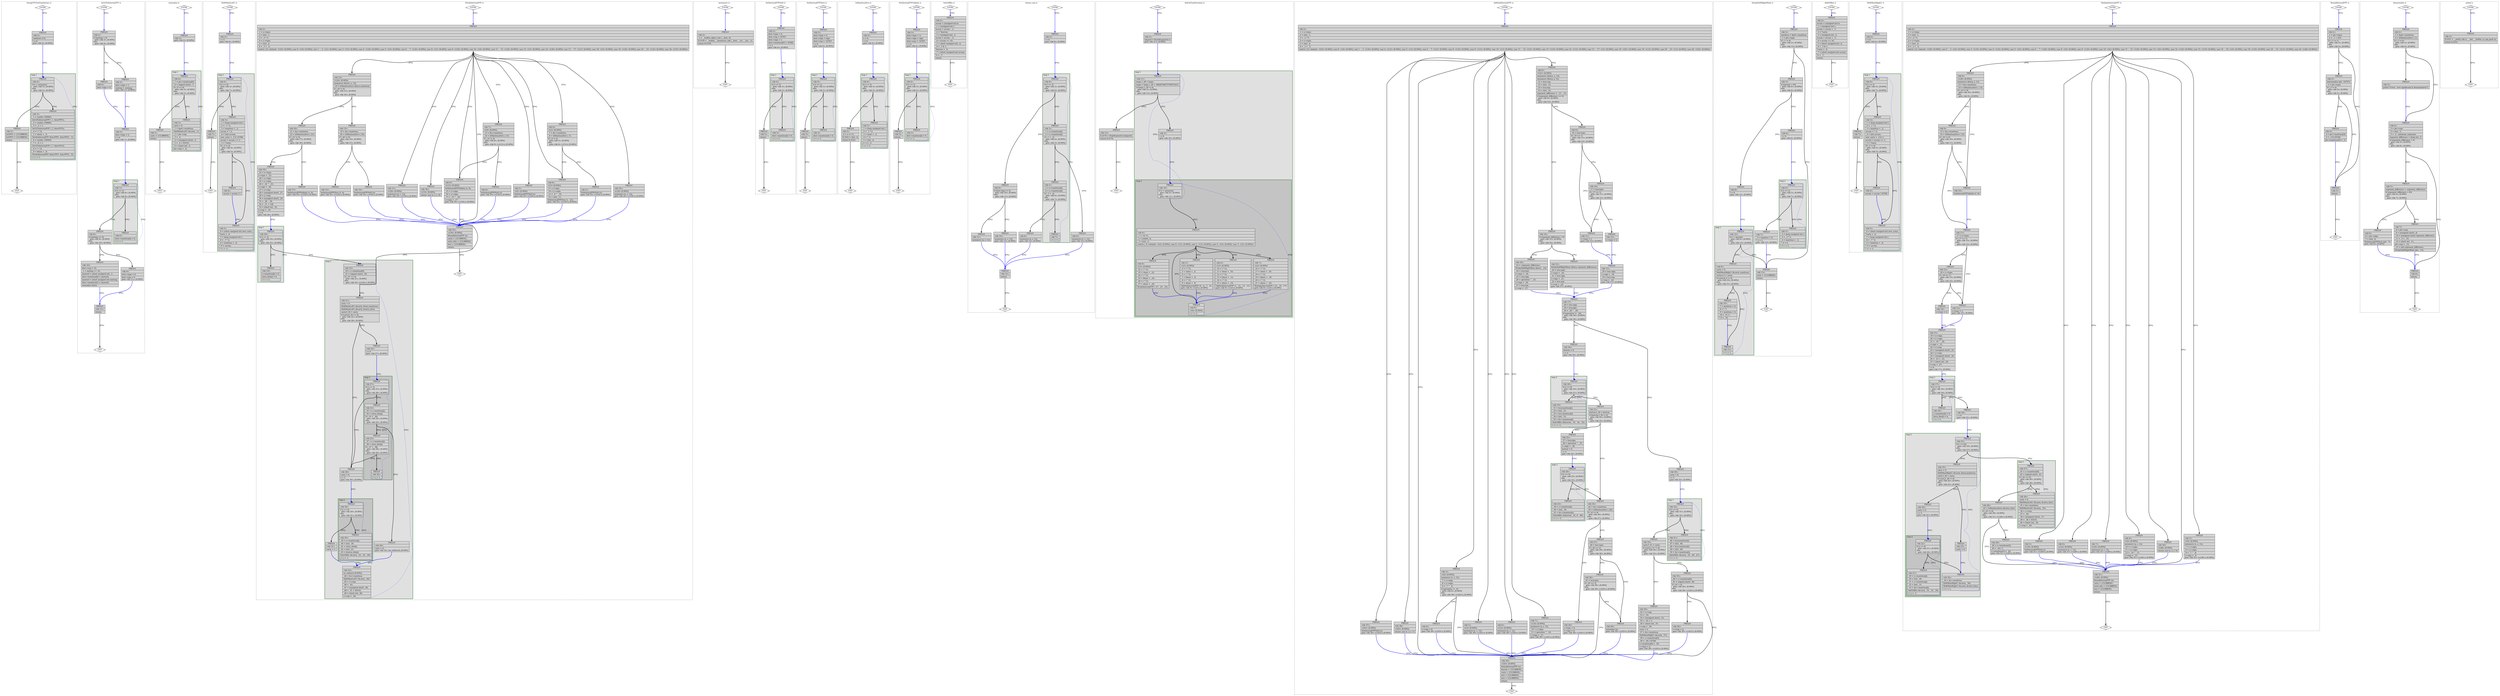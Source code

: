 digraph "emfloat.c.011t.cfg" {
overlap=false;
subgraph "cluster_SetupCPUEmFloatArrays" {
	style="dashed";
	color="black";
	label="SetupCPUEmFloatArrays ()";
	subgraph cluster_34_1 {
	style="filled";
	color="darkgreen";
	fillcolor="grey88";
	label="loop 1";
	labeljust=l;
	penwidth=2;
	fn_34_basic_block_4 [shape=record,style=filled,fillcolor=lightgrey,label="{ FREQ:0 |\<bb\ 4\>:\l\
|if\ (i\ \<\ arraysize)\l\
\ \ goto\ \<bb\ 3\>;\ [0.00%]\l\
else\l\
\ \ goto\ \<bb\ 5\>;\ [0.00%]\l\
}"];

	fn_34_basic_block_3 [shape=record,style=filled,fillcolor=lightgrey,label="{ FREQ:0 |\<bb\ 3\>:\l\
|_1\ =\ randwc\ (50000);\l\
|Int32ToInternalFPF\ (_1,\ &locFPF1);\l\
|_2\ =\ randwc\ (50000);\l\
|_3\ =\ _2\ +\ 1;\l\
|Int32ToInternalFPF\ (_3,\ &locFPF2);\l\
|_4\ =\ i\ *\ 12;\l\
|_5\ =\ abase\ +\ _4;\l\
|DivideInternalFPF\ (&locFPF1,\ &locFPF2,\ _5);\l\
|_6\ =\ randwc\ (50000);\l\
|_7\ =\ _6\ +\ 1;\l\
|Int32ToInternalFPF\ (_7,\ &locFPF2);\l\
|_8\ =\ i\ *\ 12;\l\
|_9\ =\ bbase\ +\ _8;\l\
|DivideInternalFPF\ (&locFPF1,\ &locFPF2,\ _9);\l\
|i\ =\ i\ +\ 1;\l\
}"];

	}
	fn_34_basic_block_0 [shape=Mdiamond,style=filled,fillcolor=white,label="ENTRY"];

	fn_34_basic_block_1 [shape=Mdiamond,style=filled,fillcolor=white,label="EXIT"];

	fn_34_basic_block_2 [shape=record,style=filled,fillcolor=lightgrey,label="{ FREQ:0 |\<bb\ 2\>:\l\
|randnum\ (13);\l\
|i\ =\ 0;\l\
goto\ \<bb\ 4\>;\ [0.00%]\l\
}"];

	fn_34_basic_block_5 [shape=record,style=filled,fillcolor=lightgrey,label="{ FREQ:0 |\<bb\ 5\>:\l\
|locFPF1\ =\ \{CLOBBER\};\l\
|locFPF2\ =\ \{CLOBBER\};\l\
|return;\l\
}"];

	fn_34_basic_block_0:s -> fn_34_basic_block_2:n [style="solid,bold",color=blue,weight=100,constraint=true, label="[0%]"];
	fn_34_basic_block_2:s -> fn_34_basic_block_4:n [style="solid,bold",color=blue,weight=100,constraint=true, label="[0%]"];
	fn_34_basic_block_3:s -> fn_34_basic_block_4:n [style="dotted,bold",color=blue,weight=10,constraint=false, label="[0%]"];
	fn_34_basic_block_4:s -> fn_34_basic_block_3:n [style="solid,bold",color=black,weight=10,constraint=true, label="[0%]"];
	fn_34_basic_block_4:s -> fn_34_basic_block_5:n [style="solid,bold",color=black,weight=10,constraint=true, label="[0%]"];
	fn_34_basic_block_5:s -> fn_34_basic_block_1:n [style="solid,bold",color=black,weight=10,constraint=true, label="[0%]"];
	fn_34_basic_block_0:s -> fn_34_basic_block_1:n [style="invis",constraint=true];
}
subgraph "cluster_Int32ToInternalFPF" {
	style="dashed";
	color="black";
	label="Int32ToInternalFPF ()";
	subgraph cluster_52_1 {
	style="filled";
	color="darkgreen";
	fillcolor="grey88";
	label="loop 1";
	labeljust=l;
	penwidth=2;
	fn_52_basic_block_7 [shape=record,style=filled,fillcolor=lightgrey,label="{ FREQ:0 |\<bb\ 7\>:\l\
|if\ (i\ \<=\ 3)\l\
\ \ goto\ \<bb\ 6\>;\ [0.00%]\l\
else\l\
\ \ goto\ \<bb\ 8\>;\ [0.00%]\l\
}"];

	fn_52_basic_block_6 [shape=record,style=filled,fillcolor=lightgrey,label="{ FREQ:0 |\<bb\ 6\>:\l\
|dest-\>mantissa[i]\ =\ 0;\l\
|i\ =\ i\ +\ 1;\l\
}"];

	}
	fn_52_basic_block_0 [shape=Mdiamond,style=filled,fillcolor=white,label="ENTRY"];

	fn_52_basic_block_1 [shape=Mdiamond,style=filled,fillcolor=white,label="EXIT"];

	fn_52_basic_block_2 [shape=record,style=filled,fillcolor=lightgrey,label="{ FREQ:0 |\<bb\ 2\>:\l\
|if\ (mylong\ \<\ 0)\l\
\ \ goto\ \<bb\ 3\>;\ [0.00%]\l\
else\l\
\ \ goto\ \<bb\ 4\>;\ [0.00%]\l\
}"];

	fn_52_basic_block_3 [shape=record,style=filled,fillcolor=lightgrey,label="{ FREQ:0 |\<bb\ 3\>:\l\
|dest-\>sign\ =\ 1;\l\
|mylong\ =\ -mylong;\l\
goto\ \<bb\ 5\>;\ [0.00%]\l\
}"];

	fn_52_basic_block_4 [shape=record,style=filled,fillcolor=lightgrey,label="{ FREQ:0 |\<bb\ 4\>:\l\
|dest-\>sign\ =\ 0;\l\
}"];

	fn_52_basic_block_5 [shape=record,style=filled,fillcolor=lightgrey,label="{ FREQ:0 |\<bb\ 5\>:\l\
|dest-\>type\ =\ 2;\l\
|i\ =\ 0;\l\
goto\ \<bb\ 7\>;\ [0.00%]\l\
}"];

	fn_52_basic_block_8 [shape=record,style=filled,fillcolor=lightgrey,label="{ FREQ:0 |\<bb\ 8\>:\l\
|if\ (mylong\ ==\ 0)\l\
\ \ goto\ \<bb\ 9\>;\ [0.00%]\l\
else\l\
\ \ goto\ \<bb\ 10\>;\ [0.00%]\l\
}"];

	fn_52_basic_block_9 [shape=record,style=filled,fillcolor=lightgrey,label="{ FREQ:0 |\<bb\ 9\>:\l\
|dest-\>type\ =\ 0;\l\
|dest-\>exp\ =\ 0;\l\
goto\ \<bb\ 11\>;\ [0.00%]\l\
}"];

	fn_52_basic_block_10 [shape=record,style=filled,fillcolor=lightgrey,label="{ FREQ:0 |\<bb\ 10\>:\l\
|dest-\>exp\ =\ 32;\l\
|_1\ =\ mylong\ \>\>\ 16;\l\
|myword\ =\ (short\ unsigned\ int)\ _1;\l\
|dest-\>mantissa[0]\ =\ myword;\l\
|myword\ =\ (short\ unsigned\ int)\ mylong;\l\
|dest-\>mantissa[1]\ =\ myword;\l\
|normalize\ (dest);\l\
}"];

	fn_52_basic_block_11 [shape=record,style=filled,fillcolor=lightgrey,label="{ FREQ:0 |\<bb\ 11\>:\l\
|return;\l\
}"];

	fn_52_basic_block_0:s -> fn_52_basic_block_2:n [style="solid,bold",color=blue,weight=100,constraint=true, label="[0%]"];
	fn_52_basic_block_2:s -> fn_52_basic_block_3:n [style="solid,bold",color=black,weight=10,constraint=true, label="[0%]"];
	fn_52_basic_block_2:s -> fn_52_basic_block_4:n [style="solid,bold",color=black,weight=10,constraint=true, label="[0%]"];
	fn_52_basic_block_3:s -> fn_52_basic_block_5:n [style="solid,bold",color=blue,weight=100,constraint=true, label="[0%]"];
	fn_52_basic_block_4:s -> fn_52_basic_block_5:n [style="solid,bold",color=blue,weight=100,constraint=true, label="[0%]"];
	fn_52_basic_block_5:s -> fn_52_basic_block_7:n [style="solid,bold",color=blue,weight=100,constraint=true, label="[0%]"];
	fn_52_basic_block_6:s -> fn_52_basic_block_7:n [style="dotted,bold",color=blue,weight=10,constraint=false, label="[0%]"];
	fn_52_basic_block_7:s -> fn_52_basic_block_6:n [style="solid,bold",color=black,weight=10,constraint=true, label="[0%]"];
	fn_52_basic_block_7:s -> fn_52_basic_block_8:n [style="solid,bold",color=black,weight=10,constraint=true, label="[0%]"];
	fn_52_basic_block_8:s -> fn_52_basic_block_9:n [style="solid,bold",color=black,weight=10,constraint=true, label="[0%]"];
	fn_52_basic_block_8:s -> fn_52_basic_block_10:n [style="solid,bold",color=black,weight=10,constraint=true, label="[0%]"];
	fn_52_basic_block_9:s -> fn_52_basic_block_11:n [style="solid,bold",color=blue,weight=100,constraint=true, label="[0%]"];
	fn_52_basic_block_10:s -> fn_52_basic_block_11:n [style="solid,bold",color=blue,weight=100,constraint=true, label="[0%]"];
	fn_52_basic_block_11:s -> fn_52_basic_block_1:n [style="solid,bold",color=black,weight=10,constraint=true, label="[0%]"];
	fn_52_basic_block_0:s -> fn_52_basic_block_1:n [style="invis",constraint=true];
}
subgraph "cluster_normalize" {
	style="dashed";
	color="black";
	label="normalize ()";
	subgraph cluster_45_1 {
	style="filled";
	color="darkgreen";
	fillcolor="grey88";
	label="loop 1";
	labeljust=l;
	penwidth=2;
	fn_45_basic_block_4 [shape=record,style=filled,fillcolor=lightgrey,label="{ FREQ:0 |\<bb\ 4\>:\l\
|_7\ =\ ptr-\>mantissa[0];\l\
|_8\ =\ (signed\ short)\ _7;\l\
|if\ (_8\ \>=\ 0)\l\
\ \ goto\ \<bb\ 3\>;\ [0.00%]\l\
else\l\
\ \ goto\ \<bb\ 5\>;\ [0.00%]\l\
}"];

	fn_45_basic_block_3 [shape=record,style=filled,fillcolor=lightgrey,label="{ FREQ:0 |\<bb\ 3\>:\l\
|carry\ =\ 0;\l\
|_1\ =\ &ptr-\>mantissa;\l\
|ShiftMantLeft1\ (&carry,\ _1);\l\
|_2\ =\ ptr-\>exp;\l\
|_3\ =\ _2;\l\
|_4\ =\ (unsigned\ short)\ _3;\l\
|_5\ =\ _4\ +\ 65535;\l\
|_6\ =\ (short\ int)\ _5;\l\
|ptr-\>exp\ =\ _6;\l\
}"];

	}
	fn_45_basic_block_0 [shape=Mdiamond,style=filled,fillcolor=white,label="ENTRY"];

	fn_45_basic_block_1 [shape=Mdiamond,style=filled,fillcolor=white,label="EXIT"];

	fn_45_basic_block_2 [shape=record,style=filled,fillcolor=lightgrey,label="{ FREQ:0 |\<bb\ 2\>:\l\
goto\ \<bb\ 4\>;\ [0.00%]\l\
}"];

	fn_45_basic_block_5 [shape=record,style=filled,fillcolor=lightgrey,label="{ FREQ:0 |\<bb\ 5\>:\l\
|carry\ =\ \{CLOBBER\};\l\
|return;\l\
}"];

	fn_45_basic_block_0:s -> fn_45_basic_block_2:n [style="solid,bold",color=blue,weight=100,constraint=true, label="[0%]"];
	fn_45_basic_block_2:s -> fn_45_basic_block_4:n [style="solid,bold",color=blue,weight=100,constraint=true, label="[0%]"];
	fn_45_basic_block_3:s -> fn_45_basic_block_4:n [style="dotted,bold",color=blue,weight=10,constraint=false, label="[0%]"];
	fn_45_basic_block_4:s -> fn_45_basic_block_3:n [style="solid,bold",color=black,weight=10,constraint=true, label="[0%]"];
	fn_45_basic_block_4:s -> fn_45_basic_block_5:n [style="solid,bold",color=black,weight=10,constraint=true, label="[0%]"];
	fn_45_basic_block_5:s -> fn_45_basic_block_1:n [style="solid,bold",color=black,weight=10,constraint=true, label="[0%]"];
	fn_45_basic_block_0:s -> fn_45_basic_block_1:n [style="invis",constraint=true];
}
subgraph "cluster_ShiftMantLeft1" {
	style="dashed";
	color="black";
	label="ShiftMantLeft1 ()";
	subgraph cluster_42_1 {
	style="filled";
	color="darkgreen";
	fillcolor="grey88";
	label="loop 1";
	labeljust=l;
	penwidth=2;
	fn_42_basic_block_6 [shape=record,style=filled,fillcolor=lightgrey,label="{ FREQ:0 |\<bb\ 6\>:\l\
|if\ (i\ \>=\ 0)\l\
\ \ goto\ \<bb\ 3\>;\ [0.00%]\l\
else\l\
\ \ goto\ \<bb\ 7\>;\ [0.00%]\l\
}"];

	fn_42_basic_block_3 [shape=record,style=filled,fillcolor=lightgrey,label="{ FREQ:0 |\<bb\ 3\>:\l\
|_1\ =\ (long\ unsigned\ int)\ i;\l\
|_2\ =\ _1\ *\ 2;\l\
|_3\ =\ mantissa\ +\ _2;\l\
|accum\ =\ *_3;\l\
|_4\ =\ (int)\ accum;\l\
|new_carry\ =\ _4\ &\ 32768;\l\
|accum\ =\ accum\ \<\<\ 1;\l\
|_5\ =\ *carry;\l\
|if\ (_5\ !=\ 0)\l\
\ \ goto\ \<bb\ 4\>;\ [0.00%]\l\
else\l\
\ \ goto\ \<bb\ 5\>;\ [0.00%]\l\
}"];

	fn_42_basic_block_4 [shape=record,style=filled,fillcolor=lightgrey,label="{ FREQ:0 |\<bb\ 4\>:\l\
|accum\ =\ accum\ \|\ 1;\l\
}"];

	fn_42_basic_block_5 [shape=record,style=filled,fillcolor=lightgrey,label="{ FREQ:0 |\<bb\ 5\>:\l\
|_6\ =\ (short\ unsigned\ int)\ new_carry;\l\
|*carry\ =\ _6;\l\
|_7\ =\ (long\ unsigned\ int)\ i;\l\
|_8\ =\ _7\ *\ 2;\l\
|_9\ =\ mantissa\ +\ _8;\l\
|*_9\ =\ accum;\l\
|i\ =\ i\ +\ -1;\l\
}"];

	}
	fn_42_basic_block_0 [shape=Mdiamond,style=filled,fillcolor=white,label="ENTRY"];

	fn_42_basic_block_1 [shape=Mdiamond,style=filled,fillcolor=white,label="EXIT"];

	fn_42_basic_block_2 [shape=record,style=filled,fillcolor=lightgrey,label="{ FREQ:0 |\<bb\ 2\>:\l\
|i\ =\ 3;\l\
goto\ \<bb\ 6\>;\ [0.00%]\l\
}"];

	fn_42_basic_block_7 [shape=record,style=filled,fillcolor=lightgrey,label="{ FREQ:0 |\<bb\ 7\>:\l\
|return;\l\
}"];

	fn_42_basic_block_0:s -> fn_42_basic_block_2:n [style="solid,bold",color=blue,weight=100,constraint=true, label="[0%]"];
	fn_42_basic_block_2:s -> fn_42_basic_block_6:n [style="solid,bold",color=blue,weight=100,constraint=true, label="[0%]"];
	fn_42_basic_block_3:s -> fn_42_basic_block_4:n [style="solid,bold",color=black,weight=10,constraint=true, label="[0%]"];
	fn_42_basic_block_3:s -> fn_42_basic_block_5:n [style="solid,bold",color=black,weight=10,constraint=true, label="[0%]"];
	fn_42_basic_block_4:s -> fn_42_basic_block_5:n [style="solid,bold",color=blue,weight=100,constraint=true, label="[0%]"];
	fn_42_basic_block_5:s -> fn_42_basic_block_6:n [style="dotted,bold",color=blue,weight=10,constraint=false, label="[0%]"];
	fn_42_basic_block_6:s -> fn_42_basic_block_3:n [style="solid,bold",color=black,weight=10,constraint=true, label="[0%]"];
	fn_42_basic_block_6:s -> fn_42_basic_block_7:n [style="solid,bold",color=black,weight=10,constraint=true, label="[0%]"];
	fn_42_basic_block_7:s -> fn_42_basic_block_1:n [style="solid,bold",color=black,weight=10,constraint=true, label="[0%]"];
	fn_42_basic_block_0:s -> fn_42_basic_block_1:n [style="invis",constraint=true];
}
subgraph "cluster_DivideInternalFPF" {
	style="dashed";
	color="black";
	label="DivideInternalFPF ()";
	subgraph cluster_51_2 {
	style="filled";
	color="darkgreen";
	fillcolor="grey88";
	label="loop 2";
	labeljust=l;
	penwidth=2;
	subgraph cluster_51_4 {
	style="filled";
	color="darkgreen";
	fillcolor="grey77";
	label="loop 4";
	labeljust=l;
	penwidth=2;
	fn_51_basic_block_30 [shape=record,style=filled,fillcolor=lightgrey,label="{ FREQ:0 |\<bb\ 30\>:\l\
|if\ (j\ \>=\ 0)\l\
\ \ goto\ \<bb\ 29\>;\ [0.00%]\l\
else\l\
\ \ goto\ \<bb\ 31\>;\ [0.00%]\l\
}"];

	fn_51_basic_block_29 [shape=record,style=filled,fillcolor=lightgrey,label="{ FREQ:0 |\<bb\ 29\>:\l\
|_39\ =\ y-\>mantissa[j];\l\
|_40\ =\ (int)\ _39;\l\
|_41\ =\ extra_bits[j];\l\
|_42\ =\ (int)\ _41;\l\
|_43\ =\ &extra_bits[j];\l\
|Sub16Bits\ (&carry,\ _43,\ _42,\ _40);\l\
|j\ =\ j\ +\ -1;\l\
}"];

	}
	subgraph cluster_51_3 {
	style="filled";
	color="darkgreen";
	fillcolor="grey77";
	label="loop 3";
	labeljust=l;
	penwidth=2;
	fn_51_basic_block_27 [shape=record,style=filled,fillcolor=lightgrey,label="{ FREQ:0 |\<bb\ 27\>:\l\
|if\ (j\ \<=\ 3)\l\
\ \ goto\ \<bb\ 23\>;\ [0.00%]\l\
else\l\
\ \ goto\ \<bb\ 28\>;\ [0.00%]\l\
}"];

	fn_51_basic_block_23 [shape=record,style=filled,fillcolor=lightgrey,label="{ FREQ:0 |\<bb\ 23\>:\l\
|_35\ =\ y-\>mantissa[j];\l\
|_36\ =\ extra_bits[j];\l\
|if\ (_35\ \>\ _36)\l\
\ \ goto\ \<bb\ 24\>;\ [0.00%]\l\
else\l\
\ \ goto\ \<bb\ 25\>;\ [0.00%]\l\
}"];

	fn_51_basic_block_25 [shape=record,style=filled,fillcolor=lightgrey,label="{ FREQ:0 |\<bb\ 25\>:\l\
|_37\ =\ y-\>mantissa[j];\l\
|_38\ =\ extra_bits[j];\l\
|if\ (_37\ \<\ _38)\l\
\ \ goto\ \<bb\ 28\>;\ [0.00%]\l\
else\l\
\ \ goto\ \<bb\ 26\>;\ [0.00%]\l\
}"];

	fn_51_basic_block_26 [shape=record,style=filled,fillcolor=lightgrey,label="{ FREQ:0 |\<bb\ 26\>:\l\
|j\ =\ j\ +\ 1;\l\
}"];

	}
	fn_51_basic_block_33 [shape=record,style=filled,fillcolor=lightgrey,label="{ FREQ:0 |\<bb\ 33\>:\l\
|_50\ =\ z-\>mantissa[0];\l\
|_51\ =\ (signed\ short)\ _50;\l\
|if\ (_51\ \>=\ 0)\l\
\ \ goto\ \<bb\ 21\>;\ [0.00%]\l\
else\l\
\ \ goto\ \<bb\ 35\>\ (\<L54\>);\ [0.00%]\l\
}"];

	fn_51_basic_block_21 [shape=record,style=filled,fillcolor=lightgrey,label="{ FREQ:0 |\<bb\ 21\>:\l\
|carry\ =\ 0;\l\
|ShiftMantLeft1\ (&carry,\ &locx.mantissa);\l\
|ShiftMantLeft1\ (&carry,\ &extra_bits);\l\
|carry.0_34\ =\ carry;\l\
|if\ (carry.0_34\ ==\ 0)\l\
\ \ goto\ \<bb\ 22\>;\ [0.00%]\l\
else\l\
\ \ goto\ \<bb\ 28\>;\ [0.00%]\l\
}"];

	fn_51_basic_block_22 [shape=record,style=filled,fillcolor=lightgrey,label="{ FREQ:0 |\<bb\ 22\>:\l\
|j\ =\ 0;\l\
goto\ \<bb\ 27\>;\ [0.00%]\l\
}"];

	fn_51_basic_block_28 [shape=record,style=filled,fillcolor=lightgrey,label="{ FREQ:0 |\<bb\ 28\>:\l\
|carry\ =\ 0;\l\
|j\ =\ 3;\l\
goto\ \<bb\ 30\>;\ [0.00%]\l\
}"];

	fn_51_basic_block_31 [shape=record,style=filled,fillcolor=lightgrey,label="{ FREQ:0 |\<bb\ 31\>:\l\
|carry\ =\ 1;\l\
}"];

	fn_51_basic_block_24 [shape=record,style=filled,fillcolor=lightgrey,label="{ FREQ:0 |\<bb\ 24\>:\l\
|carry\ =\ 0;\l\
goto\ \<bb\ 32\>\ (no_subtract);\ [0.00%]\l\
}"];

	fn_51_basic_block_32 [shape=record,style=filled,fillcolor=lightgrey,label="{ FREQ:0 |\<bb\ 32\>:\l\
|no_subtract\ [0.00%]:\l\
|_44\ =\ &z-\>mantissa;\l\
|ShiftMantLeft1\ (&carry,\ _44);\l\
|_45\ =\ z-\>exp;\l\
|_46\ =\ _45;\l\
|_47\ =\ (unsigned\ short)\ _46;\l\
|_48\ =\ _47\ +\ 65535;\l\
|_49\ =\ (short\ int)\ _48;\l\
|z-\>exp\ =\ _49;\l\
}"];

	}
	subgraph cluster_51_1 {
	style="filled";
	color="darkgreen";
	fillcolor="grey88";
	label="loop 1";
	labeljust=l;
	penwidth=2;
	fn_51_basic_block_20 [shape=record,style=filled,fillcolor=lightgrey,label="{ FREQ:0 |\<bb\ 20\>:\l\
|if\ (i\ \<=\ 3)\l\
\ \ goto\ \<bb\ 19\>;\ [0.00%]\l\
else\l\
\ \ goto\ \<bb\ 33\>;\ [0.00%]\l\
}"];

	fn_51_basic_block_19 [shape=record,style=filled,fillcolor=lightgrey,label="{ FREQ:0 |\<bb\ 19\>:\l\
|z-\>mantissa[i]\ =\ 0;\l\
|extra_bits[i]\ =\ 0;\l\
|i\ =\ i\ +\ 1;\l\
}"];

	}
	fn_51_basic_block_0 [shape=Mdiamond,style=filled,fillcolor=white,label="ENTRY"];

	fn_51_basic_block_1 [shape=Mdiamond,style=filled,fillcolor=white,label="EXIT"];

	fn_51_basic_block_2 [shape=record,style=filled,fillcolor=lightgrey,label="{ FREQ:0 |\<bb\ 2\>:\l\
|_1\ =\ x-\>type;\l\
|_2\ =\ (int)\ _1;\l\
|_3\ =\ _2\ *\ 5;\l\
|_4\ =\ y-\>type;\l\
|_5\ =\ (int)\ _4;\l\
|_6\ =\ _3\ +\ _5;\l\
|switch\ (_6)\ \<default:\ \<L54\>\ [0.00%],\ case\ 0:\ \<L0\>\ [0.00%],\ case\ 1\ ...\ 2:\ \<L2\>\ [0.00%],\ case\ 3:\ \<L5\>\ [0.00%],\ case\ 4:\ \<L20\>\ [0.00%],\ case\ 5:\ \<L9\>\ [0.00%],\ case\ 6\ ...\ 7:\ \<L24\>\ [0.00%],\ case\ 8:\ \<L5\>\ [0.00%],\ case\ 9:\ \<L20\>\ [0.00%],\ case\ 10:\ \<L9\>\ [0.00%],\ case\ 11\ ...\ 12:\ \<L24\>\ [0.00%],\ case\ 13:\ \<L5\>\ [0.00%],\ case\ 14:\ \<L20\>\ [0.00%],\ case\ 15\ ...\ 17:\ \<L12\>\ [0.00%],\ case\ 18:\ \<L0\>\ [0.00%],\ case\ 19:\ \<L20\>\ [0.00%],\ case\ 20\ ...\ 23:\ \<L16\>\ [0.00%],\ case\ 24:\ \<L53\>\ [0.00%]\>\l\
}"];

	fn_51_basic_block_3 [shape=record,style=filled,fillcolor=lightgrey,label="{ FREQ:0 |\<bb\ 3\>:\l\
|\<L0\>\ [0.00%]:\l\
|SetInternalFPFNaN\ (z);\l\
goto\ \<bb\ 35\>\ (\<L54\>);\ [0.00%]\l\
}"];

	fn_51_basic_block_4 [shape=record,style=filled,fillcolor=lightgrey,label="{ FREQ:0 |\<bb\ 4\>:\l\
|\<L2\>\ [0.00%]:\l\
|_7\ =\ &y-\>mantissa;\l\
|_8\ =\ IsMantissaZero\ (_7);\l\
|if\ (_8\ !=\ 0)\l\
\ \ goto\ \<bb\ 5\>;\ [0.00%]\l\
else\l\
\ \ goto\ \<bb\ 6\>\ (\<L5\>);\ [0.00%]\l\
}"];

	fn_51_basic_block_5 [shape=record,style=filled,fillcolor=lightgrey,label="{ FREQ:0 |\<bb\ 5\>:\l\
|SetInternalFPFNaN\ (z);\l\
goto\ \<bb\ 35\>\ (\<L54\>);\ [0.00%]\l\
}"];

	fn_51_basic_block_6 [shape=record,style=filled,fillcolor=lightgrey,label="{ FREQ:0 |\<bb\ 6\>:\l\
|\<L5\>\ [0.00%]:\l\
|_9\ =\ x-\>sign;\l\
|_10\ =\ y-\>sign;\l\
|_11\ =\ _9\ ^\ _10;\l\
|_12\ =\ (int)\ _11;\l\
|SetInternalFPFZero\ (z,\ _12);\l\
goto\ \<bb\ 35\>\ (\<L54\>);\ [0.00%]\l\
}"];

	fn_51_basic_block_7 [shape=record,style=filled,fillcolor=lightgrey,label="{ FREQ:0 |\<bb\ 7\>:\l\
|\<L9\>\ [0.00%]:\l\
|_13\ =\ &x-\>mantissa;\l\
|_14\ =\ IsMantissaZero\ (_13);\l\
|if\ (_14\ !=\ 0)\l\
\ \ goto\ \<bb\ 8\>;\ [0.00%]\l\
else\l\
\ \ goto\ \<bb\ 9\>\ (\<L12\>);\ [0.00%]\l\
}"];

	fn_51_basic_block_8 [shape=record,style=filled,fillcolor=lightgrey,label="{ FREQ:0 |\<bb\ 8\>:\l\
|SetInternalFPFNaN\ (z);\l\
goto\ \<bb\ 35\>\ (\<L54\>);\ [0.00%]\l\
}"];

	fn_51_basic_block_9 [shape=record,style=filled,fillcolor=lightgrey,label="{ FREQ:0 |\<bb\ 9\>:\l\
|\<L12\>\ [0.00%]:\l\
|SetInternalFPFInfinity\ (z,\ 0);\l\
|_15\ =\ x-\>sign;\l\
|_16\ =\ y-\>sign;\l\
|_17\ =\ _15\ ^\ _16;\l\
|z-\>sign\ =\ _17;\l\
goto\ \<bb\ 35\>\ (\<L54\>);\ [0.00%]\l\
}"];

	fn_51_basic_block_10 [shape=record,style=filled,fillcolor=lightgrey,label="{ FREQ:0 |\<bb\ 10\>:\l\
|\<L16\>\ [0.00%]:\l\
|memmove\ (x,\ z,\ 12);\l\
goto\ \<bb\ 35\>\ (\<L54\>);\ [0.00%]\l\
}"];

	fn_51_basic_block_11 [shape=record,style=filled,fillcolor=lightgrey,label="{ FREQ:0 |\<bb\ 11\>:\l\
|\<L20\>\ [0.00%]:\l\
|memmove\ (y,\ z,\ 12);\l\
goto\ \<bb\ 35\>\ (\<L54\>);\ [0.00%]\l\
}"];

	fn_51_basic_block_12 [shape=record,style=filled,fillcolor=lightgrey,label="{ FREQ:0 |\<bb\ 12\>:\l\
|\<L24\>\ [0.00%]:\l\
|memmove\ (&locx,\ x,\ 12);\l\
|_18\ =\ IsMantissaZero\ (&locx.mantissa);\l\
|if\ (_18\ !=\ 0)\l\
\ \ goto\ \<bb\ 13\>;\ [0.00%]\l\
else\l\
\ \ goto\ \<bb\ 16\>;\ [0.00%]\l\
}"];

	fn_51_basic_block_13 [shape=record,style=filled,fillcolor=lightgrey,label="{ FREQ:0 |\<bb\ 13\>:\l\
|_19\ =\ &y-\>mantissa;\l\
|_20\ =\ IsMantissaZero\ (_19);\l\
|if\ (_20\ !=\ 0)\l\
\ \ goto\ \<bb\ 14\>;\ [0.00%]\l\
else\l\
\ \ goto\ \<bb\ 15\>;\ [0.00%]\l\
}"];

	fn_51_basic_block_14 [shape=record,style=filled,fillcolor=lightgrey,label="{ FREQ:0 |\<bb\ 14\>:\l\
|SetInternalFPFNaN\ (z);\l\
goto\ \<bb\ 35\>\ (\<L54\>);\ [0.00%]\l\
}"];

	fn_51_basic_block_15 [shape=record,style=filled,fillcolor=lightgrey,label="{ FREQ:0 |\<bb\ 15\>:\l\
|SetInternalFPFZero\ (z,\ 0);\l\
goto\ \<bb\ 35\>\ (\<L54\>);\ [0.00%]\l\
}"];

	fn_51_basic_block_16 [shape=record,style=filled,fillcolor=lightgrey,label="{ FREQ:0 |\<bb\ 16\>:\l\
|_21\ =\ &y-\>mantissa;\l\
|_22\ =\ IsMantissaZero\ (_21);\l\
|if\ (_22\ !=\ 0)\l\
\ \ goto\ \<bb\ 17\>;\ [0.00%]\l\
else\l\
\ \ goto\ \<bb\ 18\>;\ [0.00%]\l\
}"];

	fn_51_basic_block_17 [shape=record,style=filled,fillcolor=lightgrey,label="{ FREQ:0 |\<bb\ 17\>:\l\
|SetInternalFPFInfinity\ (z,\ 0);\l\
goto\ \<bb\ 35\>\ (\<L54\>);\ [0.00%]\l\
}"];

	fn_51_basic_block_18 [shape=record,style=filled,fillcolor=lightgrey,label="{ FREQ:0 |\<bb\ 18\>:\l\
|_23\ =\ x-\>type;\l\
|z-\>type\ =\ _23;\l\
|_24\ =\ x-\>sign;\l\
|_25\ =\ y-\>sign;\l\
|_26\ =\ _24\ ^\ _25;\l\
|z-\>sign\ =\ _26;\l\
|_27\ =\ x-\>exp;\l\
|_28\ =\ (unsigned\ short)\ _27;\l\
|_29\ =\ y-\>exp;\l\
|_30\ =\ (unsigned\ short)\ _29;\l\
|_31\ =\ _28\ -\ _30;\l\
|_32\ =\ _31\ +\ 128;\l\
|_33\ =\ (short\ int)\ _32;\l\
|z-\>exp\ =\ _33;\l\
|i\ =\ 0;\l\
goto\ \<bb\ 20\>;\ [0.00%]\l\
}"];

	fn_51_basic_block_34 [shape=record,style=filled,fillcolor=lightgrey,label="{ FREQ:0 |\<bb\ 34\>:\l\
|\<L53\>\ [0.00%]:\l\
|choose_nan\ (x,\ y,\ z,\ 0);\l\
}"];

	fn_51_basic_block_35 [shape=record,style=filled,fillcolor=lightgrey,label="{ FREQ:0 |\<bb\ 35\>:\l\
|\<L54\>\ [0.00%]:\l\
|RoundInternalFPF\ (z);\l\
|carry\ =\ \{CLOBBER\};\l\
|extra_bits\ =\ \{CLOBBER\};\l\
|locx\ =\ \{CLOBBER\};\l\
|return;\l\
}"];

	fn_51_basic_block_0:s -> fn_51_basic_block_2:n [style="solid,bold",color=blue,weight=100,constraint=true, label="[0%]"];
	fn_51_basic_block_2:s -> fn_51_basic_block_35:n [style="solid,bold",color=black,weight=10,constraint=true, label="[0%]"];
	fn_51_basic_block_2:s -> fn_51_basic_block_3:n [style="solid,bold",color=black,weight=10,constraint=true, label="[0%]"];
	fn_51_basic_block_2:s -> fn_51_basic_block_4:n [style="solid,bold",color=black,weight=10,constraint=true, label="[0%]"];
	fn_51_basic_block_2:s -> fn_51_basic_block_6:n [style="solid,bold",color=black,weight=10,constraint=true, label="[0%]"];
	fn_51_basic_block_2:s -> fn_51_basic_block_11:n [style="solid,bold",color=black,weight=10,constraint=true, label="[0%]"];
	fn_51_basic_block_2:s -> fn_51_basic_block_7:n [style="solid,bold",color=black,weight=10,constraint=true, label="[0%]"];
	fn_51_basic_block_2:s -> fn_51_basic_block_12:n [style="solid,bold",color=black,weight=10,constraint=true, label="[0%]"];
	fn_51_basic_block_2:s -> fn_51_basic_block_9:n [style="solid,bold",color=black,weight=10,constraint=true, label="[0%]"];
	fn_51_basic_block_2:s -> fn_51_basic_block_10:n [style="solid,bold",color=black,weight=10,constraint=true, label="[0%]"];
	fn_51_basic_block_2:s -> fn_51_basic_block_34:n [style="solid,bold",color=black,weight=10,constraint=true, label="[0%]"];
	fn_51_basic_block_3:s -> fn_51_basic_block_35:n [style="solid,bold",color=blue,weight=100,constraint=true, label="[0%]"];
	fn_51_basic_block_4:s -> fn_51_basic_block_5:n [style="solid,bold",color=black,weight=10,constraint=true, label="[0%]"];
	fn_51_basic_block_4:s -> fn_51_basic_block_6:n [style="solid,bold",color=black,weight=10,constraint=true, label="[0%]"];
	fn_51_basic_block_5:s -> fn_51_basic_block_35:n [style="solid,bold",color=blue,weight=100,constraint=true, label="[0%]"];
	fn_51_basic_block_6:s -> fn_51_basic_block_35:n [style="solid,bold",color=blue,weight=100,constraint=true, label="[0%]"];
	fn_51_basic_block_7:s -> fn_51_basic_block_8:n [style="solid,bold",color=black,weight=10,constraint=true, label="[0%]"];
	fn_51_basic_block_7:s -> fn_51_basic_block_9:n [style="solid,bold",color=black,weight=10,constraint=true, label="[0%]"];
	fn_51_basic_block_8:s -> fn_51_basic_block_35:n [style="solid,bold",color=blue,weight=100,constraint=true, label="[0%]"];
	fn_51_basic_block_9:s -> fn_51_basic_block_35:n [style="solid,bold",color=blue,weight=100,constraint=true, label="[0%]"];
	fn_51_basic_block_10:s -> fn_51_basic_block_35:n [style="solid,bold",color=blue,weight=100,constraint=true, label="[0%]"];
	fn_51_basic_block_11:s -> fn_51_basic_block_35:n [style="solid,bold",color=blue,weight=100,constraint=true, label="[0%]"];
	fn_51_basic_block_12:s -> fn_51_basic_block_13:n [style="solid,bold",color=black,weight=10,constraint=true, label="[0%]"];
	fn_51_basic_block_12:s -> fn_51_basic_block_16:n [style="solid,bold",color=black,weight=10,constraint=true, label="[0%]"];
	fn_51_basic_block_13:s -> fn_51_basic_block_14:n [style="solid,bold",color=black,weight=10,constraint=true, label="[0%]"];
	fn_51_basic_block_13:s -> fn_51_basic_block_15:n [style="solid,bold",color=black,weight=10,constraint=true, label="[0%]"];
	fn_51_basic_block_14:s -> fn_51_basic_block_35:n [style="solid,bold",color=blue,weight=100,constraint=true, label="[0%]"];
	fn_51_basic_block_15:s -> fn_51_basic_block_35:n [style="solid,bold",color=blue,weight=100,constraint=true, label="[0%]"];
	fn_51_basic_block_16:s -> fn_51_basic_block_17:n [style="solid,bold",color=black,weight=10,constraint=true, label="[0%]"];
	fn_51_basic_block_16:s -> fn_51_basic_block_18:n [style="solid,bold",color=black,weight=10,constraint=true, label="[0%]"];
	fn_51_basic_block_17:s -> fn_51_basic_block_35:n [style="solid,bold",color=blue,weight=100,constraint=true, label="[0%]"];
	fn_51_basic_block_18:s -> fn_51_basic_block_20:n [style="solid,bold",color=blue,weight=100,constraint=true, label="[0%]"];
	fn_51_basic_block_19:s -> fn_51_basic_block_20:n [style="dotted,bold",color=blue,weight=10,constraint=false, label="[0%]"];
	fn_51_basic_block_20:s -> fn_51_basic_block_19:n [style="solid,bold",color=black,weight=10,constraint=true, label="[0%]"];
	fn_51_basic_block_20:s -> fn_51_basic_block_33:n [style="solid,bold",color=black,weight=10,constraint=true, label="[0%]"];
	fn_51_basic_block_21:s -> fn_51_basic_block_22:n [style="solid,bold",color=black,weight=10,constraint=true, label="[0%]"];
	fn_51_basic_block_21:s -> fn_51_basic_block_28:n [style="solid,bold",color=black,weight=10,constraint=true, label="[0%]"];
	fn_51_basic_block_22:s -> fn_51_basic_block_27:n [style="solid,bold",color=blue,weight=100,constraint=true, label="[0%]"];
	fn_51_basic_block_23:s -> fn_51_basic_block_24:n [style="solid,bold",color=black,weight=10,constraint=true, label="[0%]"];
	fn_51_basic_block_23:s -> fn_51_basic_block_25:n [style="solid,bold",color=black,weight=10,constraint=true, label="[0%]"];
	fn_51_basic_block_24:s -> fn_51_basic_block_32:n [style="solid,bold",color=blue,weight=100,constraint=true, label="[0%]"];
	fn_51_basic_block_25:s -> fn_51_basic_block_28:n [style="solid,bold",color=black,weight=10,constraint=true, label="[0%]"];
	fn_51_basic_block_25:s -> fn_51_basic_block_26:n [style="solid,bold",color=black,weight=10,constraint=true, label="[0%]"];
	fn_51_basic_block_26:s -> fn_51_basic_block_27:n [style="dotted,bold",color=blue,weight=10,constraint=false, label="[0%]"];
	fn_51_basic_block_27:s -> fn_51_basic_block_23:n [style="solid,bold",color=black,weight=10,constraint=true, label="[0%]"];
	fn_51_basic_block_27:s -> fn_51_basic_block_28:n [style="solid,bold",color=black,weight=10,constraint=true, label="[0%]"];
	fn_51_basic_block_28:s -> fn_51_basic_block_30:n [style="solid,bold",color=blue,weight=100,constraint=true, label="[0%]"];
	fn_51_basic_block_29:s -> fn_51_basic_block_30:n [style="dotted,bold",color=blue,weight=10,constraint=false, label="[0%]"];
	fn_51_basic_block_30:s -> fn_51_basic_block_29:n [style="solid,bold",color=black,weight=10,constraint=true, label="[0%]"];
	fn_51_basic_block_30:s -> fn_51_basic_block_31:n [style="solid,bold",color=black,weight=10,constraint=true, label="[0%]"];
	fn_51_basic_block_31:s -> fn_51_basic_block_32:n [style="solid,bold",color=blue,weight=100,constraint=true, label="[0%]"];
	fn_51_basic_block_32:s -> fn_51_basic_block_33:n [style="dotted,bold",color=blue,weight=10,constraint=false, label="[0%]"];
	fn_51_basic_block_33:s -> fn_51_basic_block_21:n [style="solid,bold",color=black,weight=10,constraint=true, label="[0%]"];
	fn_51_basic_block_33:s -> fn_51_basic_block_35:n [style="solid,bold",color=black,weight=10,constraint=true, label="[0%]"];
	fn_51_basic_block_34:s -> fn_51_basic_block_35:n [style="solid,bold",color=blue,weight=100,constraint=true, label="[0%]"];
	fn_51_basic_block_35:s -> fn_51_basic_block_1:n [style="solid,bold",color=black,weight=10,constraint=true, label="[0%]"];
	fn_51_basic_block_0:s -> fn_51_basic_block_1:n [style="invis",constraint=true];
}
subgraph "cluster_memmove" {
	style="dashed";
	color="black";
	label="memmove ()";
	fn_26_basic_block_0 [shape=Mdiamond,style=filled,fillcolor=white,label="ENTRY"];

	fn_26_basic_block_1 [shape=Mdiamond,style=filled,fillcolor=white,label="EXIT"];

	fn_26_basic_block_2 [shape=record,style=filled,fillcolor=lightgrey,label="{ FREQ:0 |\<bb\ 2\>:\l\
|_1\ =\ __builtin_object_size\ (__dest,\ 0);\l\
|D.3159\ =\ __builtin___memmove_chk\ (__dest,\ __src,\ __len,\ _1);\l\
|return\ D.3159;\l\
}"];

	fn_26_basic_block_0:s -> fn_26_basic_block_2:n [style="solid,bold",color=blue,weight=100,constraint=true, label="[0%]"];
	fn_26_basic_block_2:s -> fn_26_basic_block_1:n [style="solid,bold",color=black,weight=10,constraint=true, label="[0%]"];
	fn_26_basic_block_0:s -> fn_26_basic_block_1:n [style="invis",constraint=true];
}
subgraph "cluster_SetInternalFPFNaN" {
	style="dashed";
	color="black";
	label="SetInternalFPFNaN ()";
	subgraph cluster_38_1 {
	style="filled";
	color="darkgreen";
	fillcolor="grey88";
	label="loop 1";
	labeljust=l;
	penwidth=2;
	fn_38_basic_block_4 [shape=record,style=filled,fillcolor=lightgrey,label="{ FREQ:0 |\<bb\ 4\>:\l\
|if\ (i\ \<=\ 3)\l\
\ \ goto\ \<bb\ 3\>;\ [0.00%]\l\
else\l\
\ \ goto\ \<bb\ 5\>;\ [0.00%]\l\
}"];

	fn_38_basic_block_3 [shape=record,style=filled,fillcolor=lightgrey,label="{ FREQ:0 |\<bb\ 3\>:\l\
|dest-\>mantissa[i]\ =\ 0;\l\
|i\ =\ i\ +\ 1;\l\
}"];

	}
	fn_38_basic_block_0 [shape=Mdiamond,style=filled,fillcolor=white,label="ENTRY"];

	fn_38_basic_block_1 [shape=Mdiamond,style=filled,fillcolor=white,label="EXIT"];

	fn_38_basic_block_2 [shape=record,style=filled,fillcolor=lightgrey,label="{ FREQ:0 |\<bb\ 2\>:\l\
|dest-\>type\ =\ 4;\l\
|dest-\>exp\ =\ 32767;\l\
|dest-\>sign\ =\ 1;\l\
|dest-\>mantissa[0]\ =\ 16384;\l\
|i\ =\ 1;\l\
goto\ \<bb\ 4\>;\ [0.00%]\l\
}"];

	fn_38_basic_block_5 [shape=record,style=filled,fillcolor=lightgrey,label="{ FREQ:0 |\<bb\ 5\>:\l\
|return;\l\
}"];

	fn_38_basic_block_0:s -> fn_38_basic_block_2:n [style="solid,bold",color=blue,weight=100,constraint=true, label="[0%]"];
	fn_38_basic_block_2:s -> fn_38_basic_block_4:n [style="solid,bold",color=blue,weight=100,constraint=true, label="[0%]"];
	fn_38_basic_block_3:s -> fn_38_basic_block_4:n [style="dotted,bold",color=blue,weight=10,constraint=false, label="[0%]"];
	fn_38_basic_block_4:s -> fn_38_basic_block_3:n [style="solid,bold",color=black,weight=10,constraint=true, label="[0%]"];
	fn_38_basic_block_4:s -> fn_38_basic_block_5:n [style="solid,bold",color=black,weight=10,constraint=true, label="[0%]"];
	fn_38_basic_block_5:s -> fn_38_basic_block_1:n [style="solid,bold",color=black,weight=10,constraint=true, label="[0%]"];
	fn_38_basic_block_0:s -> fn_38_basic_block_1:n [style="invis",constraint=true];
}
subgraph "cluster_SetInternalFPFZero" {
	style="dashed";
	color="black";
	label="SetInternalFPFZero ()";
	subgraph cluster_36_1 {
	style="filled";
	color="darkgreen";
	fillcolor="grey88";
	label="loop 1";
	labeljust=l;
	penwidth=2;
	fn_36_basic_block_4 [shape=record,style=filled,fillcolor=lightgrey,label="{ FREQ:0 |\<bb\ 4\>:\l\
|if\ (i\ \<=\ 3)\l\
\ \ goto\ \<bb\ 3\>;\ [0.00%]\l\
else\l\
\ \ goto\ \<bb\ 5\>;\ [0.00%]\l\
}"];

	fn_36_basic_block_3 [shape=record,style=filled,fillcolor=lightgrey,label="{ FREQ:0 |\<bb\ 3\>:\l\
|dest-\>mantissa[i]\ =\ 0;\l\
|i\ =\ i\ +\ 1;\l\
}"];

	}
	fn_36_basic_block_0 [shape=Mdiamond,style=filled,fillcolor=white,label="ENTRY"];

	fn_36_basic_block_1 [shape=Mdiamond,style=filled,fillcolor=white,label="EXIT"];

	fn_36_basic_block_2 [shape=record,style=filled,fillcolor=lightgrey,label="{ FREQ:0 |\<bb\ 2\>:\l\
|dest-\>type\ =\ 0;\l\
|dest-\>sign\ =\ sign;\l\
|dest-\>exp\ =\ -32767;\l\
|i\ =\ 0;\l\
goto\ \<bb\ 4\>;\ [0.00%]\l\
}"];

	fn_36_basic_block_5 [shape=record,style=filled,fillcolor=lightgrey,label="{ FREQ:0 |\<bb\ 5\>:\l\
|return;\l\
}"];

	fn_36_basic_block_0:s -> fn_36_basic_block_2:n [style="solid,bold",color=blue,weight=100,constraint=true, label="[0%]"];
	fn_36_basic_block_2:s -> fn_36_basic_block_4:n [style="solid,bold",color=blue,weight=100,constraint=true, label="[0%]"];
	fn_36_basic_block_3:s -> fn_36_basic_block_4:n [style="dotted,bold",color=blue,weight=10,constraint=false, label="[0%]"];
	fn_36_basic_block_4:s -> fn_36_basic_block_3:n [style="solid,bold",color=black,weight=10,constraint=true, label="[0%]"];
	fn_36_basic_block_4:s -> fn_36_basic_block_5:n [style="solid,bold",color=black,weight=10,constraint=true, label="[0%]"];
	fn_36_basic_block_5:s -> fn_36_basic_block_1:n [style="solid,bold",color=black,weight=10,constraint=true, label="[0%]"];
	fn_36_basic_block_0:s -> fn_36_basic_block_1:n [style="invis",constraint=true];
}
subgraph "cluster_IsMantissaZero" {
	style="dashed";
	color="black";
	label="IsMantissaZero ()";
	subgraph cluster_39_1 {
	style="filled";
	color="darkgreen";
	fillcolor="grey88";
	label="loop 1";
	labeljust=l;
	penwidth=2;
	fn_39_basic_block_4 [shape=record,style=filled,fillcolor=lightgrey,label="{ FREQ:0 |\<bb\ 4\>:\l\
|if\ (i\ \<=\ 3)\l\
\ \ goto\ \<bb\ 3\>;\ [0.00%]\l\
else\l\
\ \ goto\ \<bb\ 5\>;\ [0.00%]\l\
}"];

	fn_39_basic_block_3 [shape=record,style=filled,fillcolor=lightgrey,label="{ FREQ:0 |\<bb\ 3\>:\l\
|_1\ =\ (long\ unsigned\ int)\ i;\l\
|_2\ =\ _1\ *\ 2;\l\
|_3\ =\ mant\ +\ _2;\l\
|_4\ =\ *_3;\l\
|_5\ =\ (int)\ _4;\l\
|n\ =\ n\ \|\ _5;\l\
|i\ =\ i\ +\ 1;\l\
}"];

	}
	fn_39_basic_block_0 [shape=Mdiamond,style=filled,fillcolor=white,label="ENTRY"];

	fn_39_basic_block_1 [shape=Mdiamond,style=filled,fillcolor=white,label="EXIT"];

	fn_39_basic_block_2 [shape=record,style=filled,fillcolor=lightgrey,label="{ FREQ:0 |\<bb\ 2\>:\l\
|n\ =\ 0;\l\
|i\ =\ 0;\l\
goto\ \<bb\ 4\>;\ [0.00%]\l\
}"];

	fn_39_basic_block_5 [shape=record,style=filled,fillcolor=lightgrey,label="{ FREQ:0 |\<bb\ 5\>:\l\
|_6\ =\ n\ ==\ 0;\l\
|D.3163\ =\ (int)\ _6;\l\
|return\ D.3163;\l\
}"];

	fn_39_basic_block_0:s -> fn_39_basic_block_2:n [style="solid,bold",color=blue,weight=100,constraint=true, label="[0%]"];
	fn_39_basic_block_2:s -> fn_39_basic_block_4:n [style="solid,bold",color=blue,weight=100,constraint=true, label="[0%]"];
	fn_39_basic_block_3:s -> fn_39_basic_block_4:n [style="dotted,bold",color=blue,weight=10,constraint=false, label="[0%]"];
	fn_39_basic_block_4:s -> fn_39_basic_block_3:n [style="solid,bold",color=black,weight=10,constraint=true, label="[0%]"];
	fn_39_basic_block_4:s -> fn_39_basic_block_5:n [style="solid,bold",color=black,weight=10,constraint=true, label="[0%]"];
	fn_39_basic_block_5:s -> fn_39_basic_block_1:n [style="solid,bold",color=black,weight=10,constraint=true, label="[0%]"];
	fn_39_basic_block_0:s -> fn_39_basic_block_1:n [style="invis",constraint=true];
}
subgraph "cluster_SetInternalFPFInfinity" {
	style="dashed";
	color="black";
	label="SetInternalFPFInfinity ()";
	subgraph cluster_37_1 {
	style="filled";
	color="darkgreen";
	fillcolor="grey88";
	label="loop 1";
	labeljust=l;
	penwidth=2;
	fn_37_basic_block_4 [shape=record,style=filled,fillcolor=lightgrey,label="{ FREQ:0 |\<bb\ 4\>:\l\
|if\ (i\ \<=\ 3)\l\
\ \ goto\ \<bb\ 3\>;\ [0.00%]\l\
else\l\
\ \ goto\ \<bb\ 5\>;\ [0.00%]\l\
}"];

	fn_37_basic_block_3 [shape=record,style=filled,fillcolor=lightgrey,label="{ FREQ:0 |\<bb\ 3\>:\l\
|dest-\>mantissa[i]\ =\ 0;\l\
|i\ =\ i\ +\ 1;\l\
}"];

	}
	fn_37_basic_block_0 [shape=Mdiamond,style=filled,fillcolor=white,label="ENTRY"];

	fn_37_basic_block_1 [shape=Mdiamond,style=filled,fillcolor=white,label="EXIT"];

	fn_37_basic_block_2 [shape=record,style=filled,fillcolor=lightgrey,label="{ FREQ:0 |\<bb\ 2\>:\l\
|dest-\>type\ =\ 3;\l\
|dest-\>sign\ =\ sign;\l\
|dest-\>exp\ =\ -32767;\l\
|i\ =\ 0;\l\
goto\ \<bb\ 4\>;\ [0.00%]\l\
}"];

	fn_37_basic_block_5 [shape=record,style=filled,fillcolor=lightgrey,label="{ FREQ:0 |\<bb\ 5\>:\l\
|return;\l\
}"];

	fn_37_basic_block_0:s -> fn_37_basic_block_2:n [style="solid,bold",color=blue,weight=100,constraint=true, label="[0%]"];
	fn_37_basic_block_2:s -> fn_37_basic_block_4:n [style="solid,bold",color=blue,weight=100,constraint=true, label="[0%]"];
	fn_37_basic_block_3:s -> fn_37_basic_block_4:n [style="dotted,bold",color=blue,weight=10,constraint=false, label="[0%]"];
	fn_37_basic_block_4:s -> fn_37_basic_block_3:n [style="solid,bold",color=black,weight=10,constraint=true, label="[0%]"];
	fn_37_basic_block_4:s -> fn_37_basic_block_5:n [style="solid,bold",color=black,weight=10,constraint=true, label="[0%]"];
	fn_37_basic_block_5:s -> fn_37_basic_block_1:n [style="solid,bold",color=black,weight=10,constraint=true, label="[0%]"];
	fn_37_basic_block_0:s -> fn_37_basic_block_1:n [style="invis",constraint=true];
}
subgraph "cluster_Sub16Bits" {
	style="dashed";
	color="black";
	label="Sub16Bits ()";
	fn_41_basic_block_0 [shape=Mdiamond,style=filled,fillcolor=white,label="ENTRY"];

	fn_41_basic_block_1 [shape=Mdiamond,style=filled,fillcolor=white,label="EXIT"];

	fn_41_basic_block_2 [shape=record,style=filled,fillcolor=lightgrey,label="{ FREQ:0 |\<bb\ 2\>:\l\
|accum\ =\ (unsigned\ int)\ b;\l\
|_1\ =\ (unsigned\ int)\ c;\l\
|accum\ =\ accum\ -\ _1;\l\
|_2\ =\ *borrow;\l\
|_3\ =\ (unsigned\ int)\ _2;\l\
|accum\ =\ accum\ -\ _3;\l\
|_4\ =\ accum\ \>\>\ 16;\l\
|_5\ =\ (short\ unsigned\ int)\ _4;\l\
|_6\ =\ _5\ &\ 1;\l\
|*borrow\ =\ _6;\l\
|_7\ =\ (short\ unsigned\ int)\ accum;\l\
|*a\ =\ _7;\l\
|return;\l\
}"];

	fn_41_basic_block_0:s -> fn_41_basic_block_2:n [style="solid,bold",color=blue,weight=100,constraint=true, label="[0%]"];
	fn_41_basic_block_2:s -> fn_41_basic_block_1:n [style="solid,bold",color=black,weight=10,constraint=true, label="[0%]"];
	fn_41_basic_block_0:s -> fn_41_basic_block_1:n [style="invis",constraint=true];
}
subgraph "cluster_choose_nan" {
	style="dashed";
	color="black";
	label="choose_nan ()";
	subgraph cluster_48_1 {
	style="filled";
	color="darkgreen";
	fillcolor="grey88";
	label="loop 1";
	labeljust=l;
	penwidth=2;
	fn_48_basic_block_8 [shape=record,style=filled,fillcolor=lightgrey,label="{ FREQ:0 |\<bb\ 8\>:\l\
|if\ (i\ \<=\ 3)\l\
\ \ goto\ \<bb\ 3\>;\ [0.00%]\l\
else\l\
\ \ goto\ \<bb\ 9\>;\ [0.00%]\l\
}"];

	fn_48_basic_block_3 [shape=record,style=filled,fillcolor=lightgrey,label="{ FREQ:0 |\<bb\ 3\>:\l\
|_1\ =\ x-\>mantissa[i];\l\
|_2\ =\ y-\>mantissa[i];\l\
|if\ (_1\ \>\ _2)\l\
\ \ goto\ \<bb\ 4\>;\ [0.00%]\l\
else\l\
\ \ goto\ \<bb\ 5\>;\ [0.00%]\l\
}"];

	fn_48_basic_block_5 [shape=record,style=filled,fillcolor=lightgrey,label="{ FREQ:0 |\<bb\ 5\>:\l\
|_3\ =\ x-\>mantissa[i];\l\
|_4\ =\ y-\>mantissa[i];\l\
|if\ (_3\ \<\ _4)\l\
\ \ goto\ \<bb\ 6\>;\ [0.00%]\l\
else\l\
\ \ goto\ \<bb\ 7\>;\ [0.00%]\l\
}"];

	fn_48_basic_block_7 [shape=record,style=filled,fillcolor=lightgrey,label="{ FREQ:0 |\<bb\ 7\>:\l\
|i\ =\ i\ +\ 1;\l\
}"];

	}
	fn_48_basic_block_0 [shape=Mdiamond,style=filled,fillcolor=white,label="ENTRY"];

	fn_48_basic_block_1 [shape=Mdiamond,style=filled,fillcolor=white,label="EXIT"];

	fn_48_basic_block_2 [shape=record,style=filled,fillcolor=lightgrey,label="{ FREQ:0 |\<bb\ 2\>:\l\
|i\ =\ 0;\l\
goto\ \<bb\ 8\>;\ [0.00%]\l\
}"];

	fn_48_basic_block_4 [shape=record,style=filled,fillcolor=lightgrey,label="{ FREQ:0 |\<bb\ 4\>:\l\
|memmove\ (x,\ z,\ 12);\l\
goto\ \<bb\ 12\>;\ [0.00%]\l\
}"];

	fn_48_basic_block_6 [shape=record,style=filled,fillcolor=lightgrey,label="{ FREQ:0 |\<bb\ 6\>:\l\
|memmove\ (y,\ z,\ 12);\l\
goto\ \<bb\ 12\>;\ [0.00%]\l\
}"];

	fn_48_basic_block_9 [shape=record,style=filled,fillcolor=lightgrey,label="{ FREQ:0 |\<bb\ 9\>:\l\
|if\ (intel_flag\ ==\ 0)\l\
\ \ goto\ \<bb\ 10\>;\ [0.00%]\l\
else\l\
\ \ goto\ \<bb\ 11\>;\ [0.00%]\l\
}"];

	fn_48_basic_block_10 [shape=record,style=filled,fillcolor=lightgrey,label="{ FREQ:0 |\<bb\ 10\>:\l\
|memmove\ (x,\ z,\ 12);\l\
goto\ \<bb\ 12\>;\ [0.00%]\l\
}"];

	fn_48_basic_block_11 [shape=record,style=filled,fillcolor=lightgrey,label="{ FREQ:0 |\<bb\ 11\>:\l\
|memmove\ (y,\ z,\ 12);\l\
}"];

	fn_48_basic_block_12 [shape=record,style=filled,fillcolor=lightgrey,label="{ FREQ:0 |\<bb\ 12\>:\l\
|return;\l\
}"];

	fn_48_basic_block_0:s -> fn_48_basic_block_2:n [style="solid,bold",color=blue,weight=100,constraint=true, label="[0%]"];
	fn_48_basic_block_2:s -> fn_48_basic_block_8:n [style="solid,bold",color=blue,weight=100,constraint=true, label="[0%]"];
	fn_48_basic_block_3:s -> fn_48_basic_block_4:n [style="solid,bold",color=black,weight=10,constraint=true, label="[0%]"];
	fn_48_basic_block_3:s -> fn_48_basic_block_5:n [style="solid,bold",color=black,weight=10,constraint=true, label="[0%]"];
	fn_48_basic_block_4:s -> fn_48_basic_block_12:n [style="solid,bold",color=blue,weight=100,constraint=true, label="[0%]"];
	fn_48_basic_block_5:s -> fn_48_basic_block_6:n [style="solid,bold",color=black,weight=10,constraint=true, label="[0%]"];
	fn_48_basic_block_5:s -> fn_48_basic_block_7:n [style="solid,bold",color=black,weight=10,constraint=true, label="[0%]"];
	fn_48_basic_block_6:s -> fn_48_basic_block_12:n [style="solid,bold",color=blue,weight=100,constraint=true, label="[0%]"];
	fn_48_basic_block_7:s -> fn_48_basic_block_8:n [style="dotted,bold",color=blue,weight=10,constraint=false, label="[0%]"];
	fn_48_basic_block_8:s -> fn_48_basic_block_3:n [style="solid,bold",color=black,weight=10,constraint=true, label="[0%]"];
	fn_48_basic_block_8:s -> fn_48_basic_block_9:n [style="solid,bold",color=black,weight=10,constraint=true, label="[0%]"];
	fn_48_basic_block_9:s -> fn_48_basic_block_10:n [style="solid,bold",color=black,weight=10,constraint=true, label="[0%]"];
	fn_48_basic_block_9:s -> fn_48_basic_block_11:n [style="solid,bold",color=black,weight=10,constraint=true, label="[0%]"];
	fn_48_basic_block_10:s -> fn_48_basic_block_12:n [style="solid,bold",color=blue,weight=100,constraint=true, label="[0%]"];
	fn_48_basic_block_11:s -> fn_48_basic_block_12:n [style="solid,bold",color=blue,weight=100,constraint=true, label="[0%]"];
	fn_48_basic_block_12:s -> fn_48_basic_block_1:n [style="solid,bold",color=black,weight=10,constraint=true, label="[0%]"];
	fn_48_basic_block_0:s -> fn_48_basic_block_1:n [style="invis",constraint=true];
}
subgraph "cluster_DoEmFloatIteration" {
	style="dashed";
	color="black";
	label="DoEmFloatIteration ()";
	subgraph cluster_35_1 {
	style="filled";
	color="darkgreen";
	fillcolor="grey88";
	label="loop 1";
	labeljust=l;
	penwidth=2;
	subgraph cluster_35_2 {
	style="filled";
	color="darkgreen";
	fillcolor="grey77";
	label="loop 2";
	labeljust=l;
	penwidth=2;
	fn_35_basic_block_10 [shape=record,style=filled,fillcolor=lightgrey,label="{ FREQ:0 |\<bb\ 10\>:\l\
|if\ (i\ \<\ arraysize)\l\
\ \ goto\ \<bb\ 4\>;\ [0.00%]\l\
else\l\
\ \ goto\ \<bb\ 11\>;\ [0.00%]\l\
}"];

	fn_35_basic_block_4 [shape=record,style=filled,fillcolor=lightgrey,label="{ FREQ:0 |\<bb\ 4\>:\l\
|_1\ =\ i\ &\ 15;\l\
|_2\ =\ jtable[_1];\l\
|_3\ =\ (int)\ _2;\l\
|switch\ (_3)\ \<default:\ \<L6\>\ [0.00%],\ case\ 0:\ \<L2\>\ [0.00%],\ case\ 1:\ \<L3\>\ [0.00%],\ case\ 2:\ \<L4\>\ [0.00%],\ case\ 3:\ \<L5\>\ [0.00%]\>\l\
}"];

	fn_35_basic_block_9 [shape=record,style=filled,fillcolor=lightgrey,label="{ FREQ:0 |\<bb\ 9\>:\l\
|\<L6\>\ [0.00%]:\l\
|i\ =\ i\ +\ 1;\l\
}"];

	fn_35_basic_block_5 [shape=record,style=filled,fillcolor=lightgrey,label="{ FREQ:0 |\<bb\ 5\>:\l\
|\<L2\>\ [0.00%]:\l\
|_4\ =\ i\ *\ 12;\l\
|_5\ =\ cbase\ +\ _4;\l\
|_6\ =\ i\ *\ 12;\l\
|_7\ =\ bbase\ +\ _6;\l\
|_8\ =\ i\ *\ 12;\l\
|_9\ =\ abase\ +\ _8;\l\
|AddSubInternalFPF\ (0,\ _9,\ _7,\ _5);\l\
goto\ \<bb\ 9\>\ (\<L6\>);\ [0.00%]\l\
}"];

	fn_35_basic_block_6 [shape=record,style=filled,fillcolor=lightgrey,label="{ FREQ:0 |\<bb\ 6\>:\l\
|\<L3\>\ [0.00%]:\l\
|_10\ =\ i\ *\ 12;\l\
|_11\ =\ cbase\ +\ _10;\l\
|_12\ =\ i\ *\ 12;\l\
|_13\ =\ bbase\ +\ _12;\l\
|_14\ =\ i\ *\ 12;\l\
|_15\ =\ abase\ +\ _14;\l\
|AddSubInternalFPF\ (1,\ _15,\ _13,\ _11);\l\
goto\ \<bb\ 9\>\ (\<L6\>);\ [0.00%]\l\
}"];

	fn_35_basic_block_7 [shape=record,style=filled,fillcolor=lightgrey,label="{ FREQ:0 |\<bb\ 7\>:\l\
|\<L4\>\ [0.00%]:\l\
|_16\ =\ i\ *\ 12;\l\
|_17\ =\ cbase\ +\ _16;\l\
|_18\ =\ i\ *\ 12;\l\
|_19\ =\ bbase\ +\ _18;\l\
|_20\ =\ i\ *\ 12;\l\
|_21\ =\ abase\ +\ _20;\l\
|MultiplyInternalFPF\ (_21,\ _19,\ _17);\l\
goto\ \<bb\ 9\>\ (\<L6\>);\ [0.00%]\l\
}"];

	fn_35_basic_block_8 [shape=record,style=filled,fillcolor=lightgrey,label="{ FREQ:0 |\<bb\ 8\>:\l\
|\<L5\>\ [0.00%]:\l\
|_22\ =\ i\ *\ 12;\l\
|_23\ =\ cbase\ +\ _22;\l\
|_24\ =\ i\ *\ 12;\l\
|_25\ =\ bbase\ +\ _24;\l\
|_26\ =\ i\ *\ 12;\l\
|_27\ =\ abase\ +\ _26;\l\
|DivideInternalFPF\ (_27,\ _25,\ _23);\l\
}"];

	}
	fn_35_basic_block_11 [shape=record,style=filled,fillcolor=lightgrey,label="{ FREQ:0 |\<bb\ 11\>:\l\
|loops.1_28\ =\ loops;\l\
|loops\ =\ loops.1_28\ +\ 18446744073709551615;\l\
|if\ (loops.1_28\ !=\ 0)\l\
\ \ goto\ \<bb\ 3\>;\ [0.00%]\l\
else\l\
\ \ goto\ \<bb\ 12\>;\ [0.00%]\l\
}"];

	fn_35_basic_block_3 [shape=record,style=filled,fillcolor=lightgrey,label="{ FREQ:0 |\<bb\ 3\>:\l\
|i\ =\ 0;\l\
goto\ \<bb\ 10\>;\ [0.00%]\l\
}"];

	}
	fn_35_basic_block_0 [shape=Mdiamond,style=filled,fillcolor=white,label="ENTRY"];

	fn_35_basic_block_1 [shape=Mdiamond,style=filled,fillcolor=white,label="EXIT"];

	fn_35_basic_block_2 [shape=record,style=filled,fillcolor=lightgrey,label="{ FREQ:0 |\<bb\ 2\>:\l\
|elapsed\ =\ StartStopwatch\ ();\l\
goto\ \<bb\ 11\>;\ [0.00%]\l\
}"];

	fn_35_basic_block_12 [shape=record,style=filled,fillcolor=lightgrey,label="{ FREQ:0 |\<bb\ 12\>:\l\
|D.3176\ =\ StopStopwatch\ (elapsed);\l\
|return\ D.3176;\l\
}"];

	fn_35_basic_block_0:s -> fn_35_basic_block_2:n [style="solid,bold",color=blue,weight=100,constraint=true, label="[0%]"];
	fn_35_basic_block_2:s -> fn_35_basic_block_11:n [style="solid,bold",color=blue,weight=100,constraint=true, label="[0%]"];
	fn_35_basic_block_3:s -> fn_35_basic_block_10:n [style="solid,bold",color=blue,weight=100,constraint=true, label="[0%]"];
	fn_35_basic_block_4:s -> fn_35_basic_block_9:n [style="solid,bold",color=black,weight=10,constraint=true, label="[0%]"];
	fn_35_basic_block_4:s -> fn_35_basic_block_5:n [style="solid,bold",color=black,weight=10,constraint=true, label="[0%]"];
	fn_35_basic_block_4:s -> fn_35_basic_block_6:n [style="solid,bold",color=black,weight=10,constraint=true, label="[0%]"];
	fn_35_basic_block_4:s -> fn_35_basic_block_7:n [style="solid,bold",color=black,weight=10,constraint=true, label="[0%]"];
	fn_35_basic_block_4:s -> fn_35_basic_block_8:n [style="solid,bold",color=black,weight=10,constraint=true, label="[0%]"];
	fn_35_basic_block_5:s -> fn_35_basic_block_9:n [style="solid,bold",color=blue,weight=100,constraint=true, label="[0%]"];
	fn_35_basic_block_6:s -> fn_35_basic_block_9:n [style="solid,bold",color=blue,weight=100,constraint=true, label="[0%]"];
	fn_35_basic_block_7:s -> fn_35_basic_block_9:n [style="solid,bold",color=blue,weight=100,constraint=true, label="[0%]"];
	fn_35_basic_block_8:s -> fn_35_basic_block_9:n [style="solid,bold",color=blue,weight=100,constraint=true, label="[0%]"];
	fn_35_basic_block_9:s -> fn_35_basic_block_10:n [style="dotted,bold",color=blue,weight=10,constraint=false, label="[0%]"];
	fn_35_basic_block_10:s -> fn_35_basic_block_4:n [style="solid,bold",color=black,weight=10,constraint=true, label="[0%]"];
	fn_35_basic_block_10:s -> fn_35_basic_block_11:n [style="dotted,bold",color=blue,weight=10,constraint=false, label="[0%]"];
	fn_35_basic_block_11:s -> fn_35_basic_block_3:n [style="solid,bold",color=black,weight=10,constraint=true, label="[0%]"];
	fn_35_basic_block_11:s -> fn_35_basic_block_12:n [style="solid,bold",color=black,weight=10,constraint=true, label="[0%]"];
	fn_35_basic_block_12:s -> fn_35_basic_block_1:n [style="solid,bold",color=black,weight=10,constraint=true, label="[0%]"];
	fn_35_basic_block_0:s -> fn_35_basic_block_1:n [style="invis",constraint=true];
}
subgraph "cluster_AddSubInternalFPF" {
	style="dashed";
	color="black";
	label="AddSubInternalFPF ()";
	subgraph cluster_49_3 {
	style="filled";
	color="darkgreen";
	fillcolor="grey88";
	label="loop 3";
	labeljust=l;
	penwidth=2;
	fn_49_basic_block_24 [shape=record,style=filled,fillcolor=lightgrey,label="{ FREQ:0 |\<bb\ 24\>:\l\
|if\ (i\ \>=\ 0)\l\
\ \ goto\ \<bb\ 23\>;\ [0.00%]\l\
else\l\
\ \ goto\ \<bb\ 25\>;\ [0.00%]\l\
}"];

	fn_49_basic_block_23 [shape=record,style=filled,fillcolor=lightgrey,label="{ FREQ:0 |\<bb\ 23\>:\l\
|_39\ =\ z-\>mantissa[i];\l\
|_40\ =\ (int)\ _39;\l\
|_41\ =\ &z-\>mantissa[i];\l\
|Sub16Bits\ (&borrow,\ _41,\ 0,\ _40);\l\
|i\ =\ i\ +\ -1;\l\
}"];

	}
	subgraph cluster_49_2 {
	style="filled";
	color="darkgreen";
	fillcolor="grey88";
	label="loop 2";
	labeljust=l;
	penwidth=2;
	fn_49_basic_block_20 [shape=record,style=filled,fillcolor=lightgrey,label="{ FREQ:0 |\<bb\ 20\>:\l\
|if\ (i\ \>=\ 0)\l\
\ \ goto\ \<bb\ 19\>;\ [0.00%]\l\
else\l\
\ \ goto\ \<bb\ 21\>;\ [0.00%]\l\
}"];

	fn_49_basic_block_19 [shape=record,style=filled,fillcolor=lightgrey,label="{ FREQ:0 |\<bb\ 19\>:\l\
|_31\ =\ locy.mantissa[i];\l\
|_32\ =\ (int)\ _31;\l\
|_33\ =\ locx.mantissa[i];\l\
|_34\ =\ (int)\ _33;\l\
|_35\ =\ &z-\>mantissa[i];\l\
|Sub16Bits\ (&borrow,\ _35,\ _34,\ _32);\l\
|i\ =\ i\ +\ -1;\l\
}"];

	}
	subgraph cluster_49_1 {
	style="filled";
	color="darkgreen";
	fillcolor="grey88";
	label="loop 1";
	labeljust=l;
	penwidth=2;
	fn_49_basic_block_32 [shape=record,style=filled,fillcolor=lightgrey,label="{ FREQ:0 |\<bb\ 32\>:\l\
|if\ (i\ \>=\ 0)\l\
\ \ goto\ \<bb\ 31\>;\ [0.00%]\l\
else\l\
\ \ goto\ \<bb\ 33\>;\ [0.00%]\l\
}"];

	fn_49_basic_block_31 [shape=record,style=filled,fillcolor=lightgrey,label="{ FREQ:0 |\<bb\ 31\>:\l\
|_46\ =\ locy.mantissa[i];\l\
|_47\ =\ (int)\ _46;\l\
|_48\ =\ locx.mantissa[i];\l\
|_49\ =\ (int)\ _48;\l\
|_50\ =\ &z-\>mantissa[i];\l\
|Add16Bits\ (&carry,\ _50,\ _49,\ _47);\l\
|i\ =\ i\ +\ -1;\l\
}"];

	}
	fn_49_basic_block_0 [shape=Mdiamond,style=filled,fillcolor=white,label="ENTRY"];

	fn_49_basic_block_1 [shape=Mdiamond,style=filled,fillcolor=white,label="EXIT"];

	fn_49_basic_block_2 [shape=record,style=filled,fillcolor=lightgrey,label="{ FREQ:0 |\<bb\ 2\>:\l\
|_1\ =\ x-\>type;\l\
|_2\ =\ (int)\ _1;\l\
|_3\ =\ _2\ *\ 5;\l\
|_4\ =\ y-\>type;\l\
|_5\ =\ (int)\ _4;\l\
|_6\ =\ _3\ +\ _5;\l\
|switch\ (_6)\ \<default:\ \<L63\>\ [0.00%],\ case\ 0:\ \<L0\>\ [0.00%],\ case\ 1\ ...\ 3:\ \<L16\>\ [0.00%],\ case\ 4:\ \<L12\>\ [0.00%],\ case\ 5:\ \<L3\>\ [0.00%],\ case\ 6\ ...\ 7:\ \<L21\>\ [0.00%],\ case\ 8:\ \<L16\>\ [0.00%],\ case\ 9:\ \<L12\>\ [0.00%],\ case\ 10:\ \<L3\>\ [0.00%],\ case\ 11\ ...\ 12:\ \<L21\>\ [0.00%],\ case\ 13:\ \<L16\>\ [0.00%],\ case\ 14:\ \<L12\>\ [0.00%],\ case\ 15\ ...\ 17:\ \<L3\>\ [0.00%],\ case\ 18:\ \<L61\>\ [0.00%],\ case\ 19:\ \<L12\>\ [0.00%],\ case\ 20\ ...\ 23:\ \<L3\>\ [0.00%],\ case\ 24:\ \<L62\>\ [0.00%]\>\l\
}"];

	fn_49_basic_block_3 [shape=record,style=filled,fillcolor=lightgrey,label="{ FREQ:0 |\<bb\ 3\>:\l\
|\<L0\>\ [0.00%]:\l\
|memmove\ (x,\ z,\ 12);\l\
|_7\ =\ x-\>sign;\l\
|_8\ =\ y-\>sign;\l\
|_9\ =\ _7\ ^\ _8;\l\
|if\ (operation\ !=\ _9)\l\
\ \ goto\ \<bb\ 4\>;\ [0.00%]\l\
else\l\
\ \ goto\ \<bb\ 39\>\ (\<L63\>);\ [0.00%]\l\
}"];

	fn_49_basic_block_4 [shape=record,style=filled,fillcolor=lightgrey,label="{ FREQ:0 |\<bb\ 4\>:\l\
|z-\>sign\ =\ 0;\l\
goto\ \<bb\ 39\>\ (\<L63\>);\ [0.00%]\l\
}"];

	fn_49_basic_block_5 [shape=record,style=filled,fillcolor=lightgrey,label="{ FREQ:0 |\<bb\ 5\>:\l\
|\<L3\>\ [0.00%]:\l\
|memmove\ (x,\ z,\ 12);\l\
goto\ \<bb\ 39\>\ (\<L63\>);\ [0.00%]\l\
}"];

	fn_49_basic_block_6 [shape=record,style=filled,fillcolor=lightgrey,label="{ FREQ:0 |\<bb\ 6\>:\l\
|\<L12\>\ [0.00%]:\l\
|memmove\ (y,\ z,\ 12);\l\
goto\ \<bb\ 39\>\ (\<L63\>);\ [0.00%]\l\
}"];

	fn_49_basic_block_7 [shape=record,style=filled,fillcolor=lightgrey,label="{ FREQ:0 |\<bb\ 7\>:\l\
|\<L16\>\ [0.00%]:\l\
|memmove\ (y,\ z,\ 12);\l\
|_10\ =\ z-\>sign;\l\
|_11\ =\ operation\ ^\ _10;\l\
|z-\>sign\ =\ _11;\l\
goto\ \<bb\ 39\>\ (\<L63\>);\ [0.00%]\l\
}"];

	fn_49_basic_block_8 [shape=record,style=filled,fillcolor=lightgrey,label="{ FREQ:0 |\<bb\ 8\>:\l\
|\<L21\>\ [0.00%]:\l\
|memmove\ (&locx,\ x,\ 12);\l\
|memmove\ (&locy,\ y,\ 12);\l\
|_12\ =\ locx.exp;\l\
|_13\ =\ (int)\ _12;\l\
|_14\ =\ locy.exp;\l\
|_15\ =\ (int)\ _14;\l\
|exponent_difference\ =\ _13\ -\ _15;\l\
|if\ (exponent_difference\ ==\ 0)\l\
\ \ goto\ \<bb\ 9\>;\ [0.00%]\l\
else\l\
\ \ goto\ \<bb\ 14\>;\ [0.00%]\l\
}"];

	fn_49_basic_block_9 [shape=record,style=filled,fillcolor=lightgrey,label="{ FREQ:0 |\<bb\ 9\>:\l\
|_16\ =\ locx.type;\l\
|if\ (_16\ ==\ 1)\l\
\ \ goto\ \<bb\ 11\>;\ [0.00%]\l\
else\l\
\ \ goto\ \<bb\ 10\>;\ [0.00%]\l\
}"];

	fn_49_basic_block_10 [shape=record,style=filled,fillcolor=lightgrey,label="{ FREQ:0 |\<bb\ 10\>:\l\
|_17\ =\ locy.type;\l\
|if\ (_17\ ==\ 1)\l\
\ \ goto\ \<bb\ 11\>;\ [0.00%]\l\
else\l\
\ \ goto\ \<bb\ 12\>;\ [0.00%]\l\
}"];

	fn_49_basic_block_11 [shape=record,style=filled,fillcolor=lightgrey,label="{ FREQ:0 |\<bb\ 11\>:\l\
|z-\>type\ =\ 1;\l\
goto\ \<bb\ 13\>;\ [0.00%]\l\
}"];

	fn_49_basic_block_12 [shape=record,style=filled,fillcolor=lightgrey,label="{ FREQ:0 |\<bb\ 12\>:\l\
|z-\>type\ =\ 2;\l\
}"];

	fn_49_basic_block_13 [shape=record,style=filled,fillcolor=lightgrey,label="{ FREQ:0 |\<bb\ 13\>:\l\
|_18\ =\ locx.sign;\l\
|z-\>sign\ =\ _18;\l\
|_19\ =\ locx.exp;\l\
|z-\>exp\ =\ _19;\l\
goto\ \<bb\ 17\>;\ [0.00%]\l\
}"];

	fn_49_basic_block_14 [shape=record,style=filled,fillcolor=lightgrey,label="{ FREQ:0 |\<bb\ 14\>:\l\
|if\ (exponent_difference\ \>\ 0)\l\
\ \ goto\ \<bb\ 15\>;\ [0.00%]\l\
else\l\
\ \ goto\ \<bb\ 16\>;\ [0.00%]\l\
}"];

	fn_49_basic_block_15 [shape=record,style=filled,fillcolor=lightgrey,label="{ FREQ:0 |\<bb\ 15\>:\l\
|StickyShiftRightMant\ (&locy,\ exponent_difference);\l\
|_20\ =\ locx.type;\l\
|z-\>type\ =\ _20;\l\
|_21\ =\ locx.sign;\l\
|z-\>sign\ =\ _21;\l\
|_22\ =\ locx.exp;\l\
|z-\>exp\ =\ _22;\l\
goto\ \<bb\ 17\>;\ [0.00%]\l\
}"];

	fn_49_basic_block_16 [shape=record,style=filled,fillcolor=lightgrey,label="{ FREQ:0 |\<bb\ 16\>:\l\
|_23\ =\ -exponent_difference;\l\
|StickyShiftRightMant\ (&locx,\ _23);\l\
|_24\ =\ locy.type;\l\
|z-\>type\ =\ _24;\l\
|_25\ =\ locy.sign;\l\
|_26\ =\ operation\ ^\ _25;\l\
|z-\>sign\ =\ _26;\l\
|_27\ =\ locy.exp;\l\
|z-\>exp\ =\ _27;\l\
}"];

	fn_49_basic_block_17 [shape=record,style=filled,fillcolor=lightgrey,label="{ FREQ:0 |\<bb\ 17\>:\l\
|_28\ =\ locx.sign;\l\
|_29\ =\ locy.sign;\l\
|_30\ =\ _28\ ^\ _29;\l\
|if\ (operation\ !=\ _30)\l\
\ \ goto\ \<bb\ 18\>;\ [0.00%]\l\
else\l\
\ \ goto\ \<bb\ 30\>;\ [0.00%]\l\
}"];

	fn_49_basic_block_18 [shape=record,style=filled,fillcolor=lightgrey,label="{ FREQ:0 |\<bb\ 18\>:\l\
|borrow\ =\ 0;\l\
|i\ =\ 3;\l\
goto\ \<bb\ 20\>;\ [0.00%]\l\
}"];

	fn_49_basic_block_21 [shape=record,style=filled,fillcolor=lightgrey,label="{ FREQ:0 |\<bb\ 21\>:\l\
|borrow.2_36\ =\ borrow;\l\
|if\ (borrow.2_36\ !=\ 0)\l\
\ \ goto\ \<bb\ 22\>;\ [0.00%]\l\
else\l\
\ \ goto\ \<bb\ 25\>;\ [0.00%]\l\
}"];

	fn_49_basic_block_22 [shape=record,style=filled,fillcolor=lightgrey,label="{ FREQ:0 |\<bb\ 22\>:\l\
|_37\ =\ locy.sign;\l\
|_38\ =\ operation\ ^\ _37;\l\
|z-\>sign\ =\ _38;\l\
|borrow\ =\ 0;\l\
|i\ =\ 3;\l\
goto\ \<bb\ 24\>;\ [0.00%]\l\
}"];

	fn_49_basic_block_25 [shape=record,style=filled,fillcolor=lightgrey,label="{ FREQ:0 |\<bb\ 25\>:\l\
|_42\ =\ &z-\>mantissa;\l\
|_43\ =\ IsMantissaZero\ (_42);\l\
|if\ (_43\ !=\ 0)\l\
\ \ goto\ \<bb\ 26\>;\ [0.00%]\l\
else\l\
\ \ goto\ \<bb\ 27\>;\ [0.00%]\l\
}"];

	fn_49_basic_block_26 [shape=record,style=filled,fillcolor=lightgrey,label="{ FREQ:0 |\<bb\ 26\>:\l\
|z-\>type\ =\ 0;\l\
|z-\>sign\ =\ 0;\l\
goto\ \<bb\ 39\>\ (\<L63\>);\ [0.00%]\l\
}"];

	fn_49_basic_block_27 [shape=record,style=filled,fillcolor=lightgrey,label="{ FREQ:0 |\<bb\ 27\>:\l\
|_44\ =\ locx.type;\l\
|if\ (_44\ ==\ 2)\l\
\ \ goto\ \<bb\ 29\>;\ [0.00%]\l\
else\l\
\ \ goto\ \<bb\ 28\>;\ [0.00%]\l\
}"];

	fn_49_basic_block_28 [shape=record,style=filled,fillcolor=lightgrey,label="{ FREQ:0 |\<bb\ 28\>:\l\
|_45\ =\ locy.type;\l\
|if\ (_45\ ==\ 2)\l\
\ \ goto\ \<bb\ 29\>;\ [0.00%]\l\
else\l\
\ \ goto\ \<bb\ 39\>\ (\<L63\>);\ [0.00%]\l\
}"];

	fn_49_basic_block_29 [shape=record,style=filled,fillcolor=lightgrey,label="{ FREQ:0 |\<bb\ 29\>:\l\
|normalize\ (z);\l\
goto\ \<bb\ 39\>\ (\<L63\>);\ [0.00%]\l\
}"];

	fn_49_basic_block_30 [shape=record,style=filled,fillcolor=lightgrey,label="{ FREQ:0 |\<bb\ 30\>:\l\
|carry\ =\ 0;\l\
|i\ =\ 3;\l\
goto\ \<bb\ 32\>;\ [0.00%]\l\
}"];

	fn_49_basic_block_33 [shape=record,style=filled,fillcolor=lightgrey,label="{ FREQ:0 |\<bb\ 33\>:\l\
|carry.3_51\ =\ carry;\l\
|if\ (carry.3_51\ !=\ 0)\l\
\ \ goto\ \<bb\ 34\>;\ [0.00%]\l\
else\l\
\ \ goto\ \<bb\ 35\>;\ [0.00%]\l\
}"];

	fn_49_basic_block_34 [shape=record,style=filled,fillcolor=lightgrey,label="{ FREQ:0 |\<bb\ 34\>:\l\
|_52\ =\ z-\>exp;\l\
|_53\ =\ _52;\l\
|_54\ =\ (unsigned\ short)\ _53;\l\
|_55\ =\ _54\ +\ 1;\l\
|_56\ =\ (short\ int)\ _55;\l\
|z-\>exp\ =\ _56;\l\
|carry\ =\ 0;\l\
|_57\ =\ &z-\>mantissa;\l\
|ShiftMantRight1\ (&carry,\ _57);\l\
|_58\ =\ z-\>mantissa[0];\l\
|_59\ =\ _58\ \|\ 32768;\l\
|z-\>mantissa[0]\ =\ _59;\l\
|z-\>type\ =\ 2;\l\
goto\ \<bb\ 39\>\ (\<L63\>);\ [0.00%]\l\
}"];

	fn_49_basic_block_35 [shape=record,style=filled,fillcolor=lightgrey,label="{ FREQ:0 |\<bb\ 35\>:\l\
|_60\ =\ z-\>mantissa[0];\l\
|_61\ =\ (signed\ short)\ _60;\l\
|if\ (_61\ \<\ 0)\l\
\ \ goto\ \<bb\ 36\>;\ [0.00%]\l\
else\l\
\ \ goto\ \<bb\ 39\>\ (\<L63\>);\ [0.00%]\l\
}"];

	fn_49_basic_block_36 [shape=record,style=filled,fillcolor=lightgrey,label="{ FREQ:0 |\<bb\ 36\>:\l\
|z-\>type\ =\ 2;\l\
goto\ \<bb\ 39\>\ (\<L63\>);\ [0.00%]\l\
}"];

	fn_49_basic_block_37 [shape=record,style=filled,fillcolor=lightgrey,label="{ FREQ:0 |\<bb\ 37\>:\l\
|\<L61\>\ [0.00%]:\l\
|SetInternalFPFNaN\ (z);\l\
goto\ \<bb\ 39\>\ (\<L63\>);\ [0.00%]\l\
}"];

	fn_49_basic_block_38 [shape=record,style=filled,fillcolor=lightgrey,label="{ FREQ:0 |\<bb\ 38\>:\l\
|\<L62\>\ [0.00%]:\l\
|choose_nan\ (x,\ y,\ z,\ 1);\l\
}"];

	fn_49_basic_block_39 [shape=record,style=filled,fillcolor=lightgrey,label="{ FREQ:0 |\<bb\ 39\>:\l\
|\<L63\>\ [0.00%]:\l\
|RoundInternalFPF\ (z);\l\
|borrow\ =\ \{CLOBBER\};\l\
|carry\ =\ \{CLOBBER\};\l\
|locx\ =\ \{CLOBBER\};\l\
|locy\ =\ \{CLOBBER\};\l\
|return;\l\
}"];

	fn_49_basic_block_0:s -> fn_49_basic_block_2:n [style="solid,bold",color=blue,weight=100,constraint=true, label="[0%]"];
	fn_49_basic_block_2:s -> fn_49_basic_block_39:n [style="solid,bold",color=black,weight=10,constraint=true, label="[0%]"];
	fn_49_basic_block_2:s -> fn_49_basic_block_3:n [style="solid,bold",color=black,weight=10,constraint=true, label="[0%]"];
	fn_49_basic_block_2:s -> fn_49_basic_block_7:n [style="solid,bold",color=black,weight=10,constraint=true, label="[0%]"];
	fn_49_basic_block_2:s -> fn_49_basic_block_6:n [style="solid,bold",color=black,weight=10,constraint=true, label="[0%]"];
	fn_49_basic_block_2:s -> fn_49_basic_block_5:n [style="solid,bold",color=black,weight=10,constraint=true, label="[0%]"];
	fn_49_basic_block_2:s -> fn_49_basic_block_8:n [style="solid,bold",color=black,weight=10,constraint=true, label="[0%]"];
	fn_49_basic_block_2:s -> fn_49_basic_block_37:n [style="solid,bold",color=black,weight=10,constraint=true, label="[0%]"];
	fn_49_basic_block_2:s -> fn_49_basic_block_38:n [style="solid,bold",color=black,weight=10,constraint=true, label="[0%]"];
	fn_49_basic_block_3:s -> fn_49_basic_block_4:n [style="solid,bold",color=black,weight=10,constraint=true, label="[0%]"];
	fn_49_basic_block_3:s -> fn_49_basic_block_39:n [style="solid,bold",color=black,weight=10,constraint=true, label="[0%]"];
	fn_49_basic_block_4:s -> fn_49_basic_block_39:n [style="solid,bold",color=blue,weight=100,constraint=true, label="[0%]"];
	fn_49_basic_block_5:s -> fn_49_basic_block_39:n [style="solid,bold",color=blue,weight=100,constraint=true, label="[0%]"];
	fn_49_basic_block_6:s -> fn_49_basic_block_39:n [style="solid,bold",color=blue,weight=100,constraint=true, label="[0%]"];
	fn_49_basic_block_7:s -> fn_49_basic_block_39:n [style="solid,bold",color=blue,weight=100,constraint=true, label="[0%]"];
	fn_49_basic_block_8:s -> fn_49_basic_block_9:n [style="solid,bold",color=black,weight=10,constraint=true, label="[0%]"];
	fn_49_basic_block_8:s -> fn_49_basic_block_14:n [style="solid,bold",color=black,weight=10,constraint=true, label="[0%]"];
	fn_49_basic_block_9:s -> fn_49_basic_block_11:n [style="solid,bold",color=black,weight=10,constraint=true, label="[0%]"];
	fn_49_basic_block_9:s -> fn_49_basic_block_10:n [style="solid,bold",color=black,weight=10,constraint=true, label="[0%]"];
	fn_49_basic_block_10:s -> fn_49_basic_block_11:n [style="solid,bold",color=black,weight=10,constraint=true, label="[0%]"];
	fn_49_basic_block_10:s -> fn_49_basic_block_12:n [style="solid,bold",color=black,weight=10,constraint=true, label="[0%]"];
	fn_49_basic_block_11:s -> fn_49_basic_block_13:n [style="solid,bold",color=blue,weight=100,constraint=true, label="[0%]"];
	fn_49_basic_block_12:s -> fn_49_basic_block_13:n [style="solid,bold",color=blue,weight=100,constraint=true, label="[0%]"];
	fn_49_basic_block_13:s -> fn_49_basic_block_17:n [style="solid,bold",color=blue,weight=100,constraint=true, label="[0%]"];
	fn_49_basic_block_14:s -> fn_49_basic_block_15:n [style="solid,bold",color=black,weight=10,constraint=true, label="[0%]"];
	fn_49_basic_block_14:s -> fn_49_basic_block_16:n [style="solid,bold",color=black,weight=10,constraint=true, label="[0%]"];
	fn_49_basic_block_15:s -> fn_49_basic_block_17:n [style="solid,bold",color=blue,weight=100,constraint=true, label="[0%]"];
	fn_49_basic_block_16:s -> fn_49_basic_block_17:n [style="solid,bold",color=blue,weight=100,constraint=true, label="[0%]"];
	fn_49_basic_block_17:s -> fn_49_basic_block_18:n [style="solid,bold",color=black,weight=10,constraint=true, label="[0%]"];
	fn_49_basic_block_17:s -> fn_49_basic_block_30:n [style="solid,bold",color=black,weight=10,constraint=true, label="[0%]"];
	fn_49_basic_block_18:s -> fn_49_basic_block_20:n [style="solid,bold",color=blue,weight=100,constraint=true, label="[0%]"];
	fn_49_basic_block_19:s -> fn_49_basic_block_20:n [style="dotted,bold",color=blue,weight=10,constraint=false, label="[0%]"];
	fn_49_basic_block_20:s -> fn_49_basic_block_19:n [style="solid,bold",color=black,weight=10,constraint=true, label="[0%]"];
	fn_49_basic_block_20:s -> fn_49_basic_block_21:n [style="solid,bold",color=black,weight=10,constraint=true, label="[0%]"];
	fn_49_basic_block_21:s -> fn_49_basic_block_22:n [style="solid,bold",color=black,weight=10,constraint=true, label="[0%]"];
	fn_49_basic_block_21:s -> fn_49_basic_block_25:n [style="solid,bold",color=black,weight=10,constraint=true, label="[0%]"];
	fn_49_basic_block_22:s -> fn_49_basic_block_24:n [style="solid,bold",color=blue,weight=100,constraint=true, label="[0%]"];
	fn_49_basic_block_23:s -> fn_49_basic_block_24:n [style="dotted,bold",color=blue,weight=10,constraint=false, label="[0%]"];
	fn_49_basic_block_24:s -> fn_49_basic_block_23:n [style="solid,bold",color=black,weight=10,constraint=true, label="[0%]"];
	fn_49_basic_block_24:s -> fn_49_basic_block_25:n [style="solid,bold",color=black,weight=10,constraint=true, label="[0%]"];
	fn_49_basic_block_25:s -> fn_49_basic_block_26:n [style="solid,bold",color=black,weight=10,constraint=true, label="[0%]"];
	fn_49_basic_block_25:s -> fn_49_basic_block_27:n [style="solid,bold",color=black,weight=10,constraint=true, label="[0%]"];
	fn_49_basic_block_26:s -> fn_49_basic_block_39:n [style="solid,bold",color=blue,weight=100,constraint=true, label="[0%]"];
	fn_49_basic_block_27:s -> fn_49_basic_block_29:n [style="solid,bold",color=black,weight=10,constraint=true, label="[0%]"];
	fn_49_basic_block_27:s -> fn_49_basic_block_28:n [style="solid,bold",color=black,weight=10,constraint=true, label="[0%]"];
	fn_49_basic_block_28:s -> fn_49_basic_block_29:n [style="solid,bold",color=black,weight=10,constraint=true, label="[0%]"];
	fn_49_basic_block_28:s -> fn_49_basic_block_39:n [style="solid,bold",color=black,weight=10,constraint=true, label="[0%]"];
	fn_49_basic_block_29:s -> fn_49_basic_block_39:n [style="solid,bold",color=blue,weight=100,constraint=true, label="[0%]"];
	fn_49_basic_block_30:s -> fn_49_basic_block_32:n [style="solid,bold",color=blue,weight=100,constraint=true, label="[0%]"];
	fn_49_basic_block_31:s -> fn_49_basic_block_32:n [style="dotted,bold",color=blue,weight=10,constraint=false, label="[0%]"];
	fn_49_basic_block_32:s -> fn_49_basic_block_31:n [style="solid,bold",color=black,weight=10,constraint=true, label="[0%]"];
	fn_49_basic_block_32:s -> fn_49_basic_block_33:n [style="solid,bold",color=black,weight=10,constraint=true, label="[0%]"];
	fn_49_basic_block_33:s -> fn_49_basic_block_34:n [style="solid,bold",color=black,weight=10,constraint=true, label="[0%]"];
	fn_49_basic_block_33:s -> fn_49_basic_block_35:n [style="solid,bold",color=black,weight=10,constraint=true, label="[0%]"];
	fn_49_basic_block_34:s -> fn_49_basic_block_39:n [style="solid,bold",color=blue,weight=100,constraint=true, label="[0%]"];
	fn_49_basic_block_35:s -> fn_49_basic_block_36:n [style="solid,bold",color=black,weight=10,constraint=true, label="[0%]"];
	fn_49_basic_block_35:s -> fn_49_basic_block_39:n [style="solid,bold",color=black,weight=10,constraint=true, label="[0%]"];
	fn_49_basic_block_36:s -> fn_49_basic_block_39:n [style="solid,bold",color=blue,weight=100,constraint=true, label="[0%]"];
	fn_49_basic_block_37:s -> fn_49_basic_block_39:n [style="solid,bold",color=blue,weight=100,constraint=true, label="[0%]"];
	fn_49_basic_block_38:s -> fn_49_basic_block_39:n [style="solid,bold",color=blue,weight=100,constraint=true, label="[0%]"];
	fn_49_basic_block_39:s -> fn_49_basic_block_1:n [style="solid,bold",color=black,weight=10,constraint=true, label="[0%]"];
	fn_49_basic_block_0:s -> fn_49_basic_block_1:n [style="invis",constraint=true];
}
subgraph "cluster_StickyShiftRightMant" {
	style="dashed";
	color="black";
	label="StickyShiftRightMant ()";
	subgraph cluster_44_2 {
	style="filled";
	color="darkgreen";
	fillcolor="grey88";
	label="loop 2";
	labeljust=l;
	penwidth=2;
	fn_44_basic_block_6 [shape=record,style=filled,fillcolor=lightgrey,label="{ FREQ:0 |\<bb\ 6\>:\l\
|if\ (i\ \<=\ 2)\l\
\ \ goto\ \<bb\ 5\>;\ [0.00%]\l\
else\l\
\ \ goto\ \<bb\ 7\>;\ [0.00%]\l\
}"];

	fn_44_basic_block_5 [shape=record,style=filled,fillcolor=lightgrey,label="{ FREQ:0 |\<bb\ 5\>:\l\
|_2\ =\ (long\ unsigned\ int)\ i;\l\
|_3\ =\ _2\ *\ 2;\l\
|_4\ =\ mantissa\ +\ _3;\l\
|*_4\ =\ 0;\l\
|i\ =\ i\ +\ 1;\l\
}"];

	}
	subgraph cluster_44_1 {
	style="filled";
	color="darkgreen";
	fillcolor="grey88";
	label="loop 1";
	labeljust=l;
	penwidth=2;
	fn_44_basic_block_12 [shape=record,style=filled,fillcolor=lightgrey,label="{ FREQ:0 |\<bb\ 12\>:\l\
|if\ (i\ \<\ amount)\l\
\ \ goto\ \<bb\ 9\>;\ [0.00%]\l\
else\l\
\ \ goto\ \<bb\ 13\>;\ [0.00%]\l\
}"];

	fn_44_basic_block_9 [shape=record,style=filled,fillcolor=lightgrey,label="{ FREQ:0 |\<bb\ 9\>:\l\
|carry\ =\ 0;\l\
|ShiftMantRight1\ (&carry,\ mantissa);\l\
|carry.4_6\ =\ carry;\l\
|if\ (carry.4_6\ !=\ 0)\l\
\ \ goto\ \<bb\ 10\>;\ [0.00%]\l\
else\l\
\ \ goto\ \<bb\ 11\>;\ [0.00%]\l\
}"];

	fn_44_basic_block_10 [shape=record,style=filled,fillcolor=lightgrey,label="{ FREQ:0 |\<bb\ 10\>:\l\
|_7\ =\ mantissa\ +\ 6;\l\
|_8\ =\ *_7;\l\
|_9\ =\ mantissa\ +\ 6;\l\
|_10\ =\ _8\ \|\ 1;\l\
|*_9\ =\ _10;\l\
}"];

	fn_44_basic_block_11 [shape=record,style=filled,fillcolor=lightgrey,label="{ FREQ:0 |\<bb\ 11\>:\l\
|i\ =\ i\ +\ 1;\l\
}"];

	}
	fn_44_basic_block_0 [shape=Mdiamond,style=filled,fillcolor=white,label="ENTRY"];

	fn_44_basic_block_1 [shape=Mdiamond,style=filled,fillcolor=white,label="EXIT"];

	fn_44_basic_block_2 [shape=record,style=filled,fillcolor=lightgrey,label="{ FREQ:0 |\<bb\ 2\>:\l\
|mantissa\ =\ &ptr-\>mantissa;\l\
|_1\ =\ ptr-\>type;\l\
|if\ (_1\ !=\ 0)\l\
\ \ goto\ \<bb\ 3\>;\ [0.00%]\l\
else\l\
\ \ goto\ \<bb\ 13\>;\ [0.00%]\l\
}"];

	fn_44_basic_block_3 [shape=record,style=filled,fillcolor=lightgrey,label="{ FREQ:0 |\<bb\ 3\>:\l\
|if\ (amount\ \>\ 63)\l\
\ \ goto\ \<bb\ 4\>;\ [0.00%]\l\
else\l\
\ \ goto\ \<bb\ 8\>;\ [0.00%]\l\
}"];

	fn_44_basic_block_4 [shape=record,style=filled,fillcolor=lightgrey,label="{ FREQ:0 |\<bb\ 4\>:\l\
|i\ =\ 0;\l\
goto\ \<bb\ 6\>;\ [0.00%]\l\
}"];

	fn_44_basic_block_7 [shape=record,style=filled,fillcolor=lightgrey,label="{ FREQ:0 |\<bb\ 7\>:\l\
|_5\ =\ mantissa\ +\ 6;\l\
|*_5\ =\ 1;\l\
goto\ \<bb\ 13\>;\ [0.00%]\l\
}"];

	fn_44_basic_block_8 [shape=record,style=filled,fillcolor=lightgrey,label="{ FREQ:0 |\<bb\ 8\>:\l\
|i\ =\ 0;\l\
goto\ \<bb\ 12\>;\ [0.00%]\l\
}"];

	fn_44_basic_block_13 [shape=record,style=filled,fillcolor=lightgrey,label="{ FREQ:0 |\<bb\ 13\>:\l\
|carry\ =\ \{CLOBBER\};\l\
|return;\l\
}"];

	fn_44_basic_block_0:s -> fn_44_basic_block_2:n [style="solid,bold",color=blue,weight=100,constraint=true, label="[0%]"];
	fn_44_basic_block_2:s -> fn_44_basic_block_3:n [style="solid,bold",color=black,weight=10,constraint=true, label="[0%]"];
	fn_44_basic_block_2:s -> fn_44_basic_block_13:n [style="solid,bold",color=black,weight=10,constraint=true, label="[0%]"];
	fn_44_basic_block_3:s -> fn_44_basic_block_4:n [style="solid,bold",color=black,weight=10,constraint=true, label="[0%]"];
	fn_44_basic_block_3:s -> fn_44_basic_block_8:n [style="solid,bold",color=black,weight=10,constraint=true, label="[0%]"];
	fn_44_basic_block_4:s -> fn_44_basic_block_6:n [style="solid,bold",color=blue,weight=100,constraint=true, label="[0%]"];
	fn_44_basic_block_5:s -> fn_44_basic_block_6:n [style="dotted,bold",color=blue,weight=10,constraint=false, label="[0%]"];
	fn_44_basic_block_6:s -> fn_44_basic_block_5:n [style="solid,bold",color=black,weight=10,constraint=true, label="[0%]"];
	fn_44_basic_block_6:s -> fn_44_basic_block_7:n [style="solid,bold",color=black,weight=10,constraint=true, label="[0%]"];
	fn_44_basic_block_7:s -> fn_44_basic_block_13:n [style="solid,bold",color=blue,weight=100,constraint=true, label="[0%]"];
	fn_44_basic_block_8:s -> fn_44_basic_block_12:n [style="solid,bold",color=blue,weight=100,constraint=true, label="[0%]"];
	fn_44_basic_block_9:s -> fn_44_basic_block_10:n [style="solid,bold",color=black,weight=10,constraint=true, label="[0%]"];
	fn_44_basic_block_9:s -> fn_44_basic_block_11:n [style="solid,bold",color=black,weight=10,constraint=true, label="[0%]"];
	fn_44_basic_block_10:s -> fn_44_basic_block_11:n [style="solid,bold",color=blue,weight=100,constraint=true, label="[0%]"];
	fn_44_basic_block_11:s -> fn_44_basic_block_12:n [style="dotted,bold",color=blue,weight=10,constraint=false, label="[0%]"];
	fn_44_basic_block_12:s -> fn_44_basic_block_9:n [style="solid,bold",color=black,weight=10,constraint=true, label="[0%]"];
	fn_44_basic_block_12:s -> fn_44_basic_block_13:n [style="solid,bold",color=black,weight=10,constraint=true, label="[0%]"];
	fn_44_basic_block_13:s -> fn_44_basic_block_1:n [style="solid,bold",color=black,weight=10,constraint=true, label="[0%]"];
	fn_44_basic_block_0:s -> fn_44_basic_block_1:n [style="invis",constraint=true];
}
subgraph "cluster_Add16Bits" {
	style="dashed";
	color="black";
	label="Add16Bits ()";
	fn_40_basic_block_0 [shape=Mdiamond,style=filled,fillcolor=white,label="ENTRY"];

	fn_40_basic_block_1 [shape=Mdiamond,style=filled,fillcolor=white,label="EXIT"];

	fn_40_basic_block_2 [shape=record,style=filled,fillcolor=lightgrey,label="{ FREQ:0 |\<bb\ 2\>:\l\
|accum\ =\ (unsigned\ int)\ b;\l\
|_1\ =\ (unsigned\ int)\ c;\l\
|accum\ =\ accum\ +\ _1;\l\
|_2\ =\ *carry;\l\
|_3\ =\ (unsigned\ int)\ _2;\l\
|accum\ =\ accum\ +\ _3;\l\
|_4\ =\ accum\ \>\>\ 16;\l\
|_5\ =\ (short\ unsigned\ int)\ _4;\l\
|_6\ =\ _5\ &\ 1;\l\
|*carry\ =\ _6;\l\
|_7\ =\ (short\ unsigned\ int)\ accum;\l\
|*a\ =\ _7;\l\
|return;\l\
}"];

	fn_40_basic_block_0:s -> fn_40_basic_block_2:n [style="solid,bold",color=blue,weight=100,constraint=true, label="[0%]"];
	fn_40_basic_block_2:s -> fn_40_basic_block_1:n [style="solid,bold",color=black,weight=10,constraint=true, label="[0%]"];
	fn_40_basic_block_0:s -> fn_40_basic_block_1:n [style="invis",constraint=true];
}
subgraph "cluster_ShiftMantRight1" {
	style="dashed";
	color="black";
	label="ShiftMantRight1 ()";
	subgraph cluster_43_1 {
	style="filled";
	color="darkgreen";
	fillcolor="grey88";
	label="loop 1";
	labeljust=l;
	penwidth=2;
	fn_43_basic_block_6 [shape=record,style=filled,fillcolor=lightgrey,label="{ FREQ:0 |\<bb\ 6\>:\l\
|if\ (i\ \<=\ 3)\l\
\ \ goto\ \<bb\ 3\>;\ [0.00%]\l\
else\l\
\ \ goto\ \<bb\ 7\>;\ [0.00%]\l\
}"];

	fn_43_basic_block_3 [shape=record,style=filled,fillcolor=lightgrey,label="{ FREQ:0 |\<bb\ 3\>:\l\
|_1\ =\ (long\ unsigned\ int)\ i;\l\
|_2\ =\ _1\ *\ 2;\l\
|_3\ =\ mantissa\ +\ _2;\l\
|accum\ =\ *_3;\l\
|_4\ =\ (int)\ accum;\l\
|new_carry\ =\ _4\ &\ 1;\l\
|accum\ =\ accum\ \>\>\ 1;\l\
|_5\ =\ *carry;\l\
|if\ (_5\ !=\ 0)\l\
\ \ goto\ \<bb\ 4\>;\ [0.00%]\l\
else\l\
\ \ goto\ \<bb\ 5\>;\ [0.00%]\l\
}"];

	fn_43_basic_block_4 [shape=record,style=filled,fillcolor=lightgrey,label="{ FREQ:0 |\<bb\ 4\>:\l\
|accum\ =\ accum\ \|\ 32768;\l\
}"];

	fn_43_basic_block_5 [shape=record,style=filled,fillcolor=lightgrey,label="{ FREQ:0 |\<bb\ 5\>:\l\
|_6\ =\ (short\ unsigned\ int)\ new_carry;\l\
|*carry\ =\ _6;\l\
|_7\ =\ (long\ unsigned\ int)\ i;\l\
|_8\ =\ _7\ *\ 2;\l\
|_9\ =\ mantissa\ +\ _8;\l\
|*_9\ =\ accum;\l\
|i\ =\ i\ +\ 1;\l\
}"];

	}
	fn_43_basic_block_0 [shape=Mdiamond,style=filled,fillcolor=white,label="ENTRY"];

	fn_43_basic_block_1 [shape=Mdiamond,style=filled,fillcolor=white,label="EXIT"];

	fn_43_basic_block_2 [shape=record,style=filled,fillcolor=lightgrey,label="{ FREQ:0 |\<bb\ 2\>:\l\
|i\ =\ 0;\l\
goto\ \<bb\ 6\>;\ [0.00%]\l\
}"];

	fn_43_basic_block_7 [shape=record,style=filled,fillcolor=lightgrey,label="{ FREQ:0 |\<bb\ 7\>:\l\
|return;\l\
}"];

	fn_43_basic_block_0:s -> fn_43_basic_block_2:n [style="solid,bold",color=blue,weight=100,constraint=true, label="[0%]"];
	fn_43_basic_block_2:s -> fn_43_basic_block_6:n [style="solid,bold",color=blue,weight=100,constraint=true, label="[0%]"];
	fn_43_basic_block_3:s -> fn_43_basic_block_4:n [style="solid,bold",color=black,weight=10,constraint=true, label="[0%]"];
	fn_43_basic_block_3:s -> fn_43_basic_block_5:n [style="solid,bold",color=black,weight=10,constraint=true, label="[0%]"];
	fn_43_basic_block_4:s -> fn_43_basic_block_5:n [style="solid,bold",color=blue,weight=100,constraint=true, label="[0%]"];
	fn_43_basic_block_5:s -> fn_43_basic_block_6:n [style="dotted,bold",color=blue,weight=10,constraint=false, label="[0%]"];
	fn_43_basic_block_6:s -> fn_43_basic_block_3:n [style="solid,bold",color=black,weight=10,constraint=true, label="[0%]"];
	fn_43_basic_block_6:s -> fn_43_basic_block_7:n [style="solid,bold",color=black,weight=10,constraint=true, label="[0%]"];
	fn_43_basic_block_7:s -> fn_43_basic_block_1:n [style="solid,bold",color=black,weight=10,constraint=true, label="[0%]"];
	fn_43_basic_block_0:s -> fn_43_basic_block_1:n [style="invis",constraint=true];
}
subgraph "cluster_MultiplyInternalFPF" {
	style="dashed";
	color="black";
	label="MultiplyInternalFPF ()";
	subgraph cluster_50_3 {
	style="filled";
	color="darkgreen";
	fillcolor="grey88";
	label="loop 3";
	labeljust=l;
	penwidth=2;
	fn_50_basic_block_27 [shape=record,style=filled,fillcolor=lightgrey,label="{ FREQ:0 |\<bb\ 27\>:\l\
|_41\ =\ z-\>mantissa[0];\l\
|_42\ =\ (signed\ short)\ _41;\l\
|if\ (_42\ \>=\ 0)\l\
\ \ goto\ \<bb\ 26\>;\ [0.00%]\l\
else\l\
\ \ goto\ \<bb\ 28\>;\ [0.00%]\l\
}"];

	fn_50_basic_block_26 [shape=record,style=filled,fillcolor=lightgrey,label="{ FREQ:0 |\<bb\ 26\>:\l\
|carry\ =\ 0;\l\
|ShiftMantLeft1\ (&carry,\ &extra_bits);\l\
|_35\ =\ &z-\>mantissa;\l\
|ShiftMantLeft1\ (&carry,\ _35);\l\
|_36\ =\ z-\>exp;\l\
|_37\ =\ _36;\l\
|_38\ =\ (unsigned\ short)\ _37;\l\
|_39\ =\ _38\ +\ 65535;\l\
|_40\ =\ (short\ int)\ _39;\l\
|z-\>exp\ =\ _40;\l\
}"];

	}
	subgraph cluster_50_2 {
	style="filled";
	color="darkgreen";
	fillcolor="grey88";
	label="loop 2";
	labeljust=l;
	penwidth=2;
	subgraph cluster_50_4 {
	style="filled";
	color="darkgreen";
	fillcolor="grey77";
	label="loop 4";
	labeljust=l;
	penwidth=2;
	fn_50_basic_block_22 [shape=record,style=filled,fillcolor=lightgrey,label="{ FREQ:0 |\<bb\ 22\>:\l\
|if\ (j\ \>=\ 0)\l\
\ \ goto\ \<bb\ 21\>;\ [0.00%]\l\
else\l\
\ \ goto\ \<bb\ 24\>;\ [0.00%]\l\
}"];

	fn_50_basic_block_21 [shape=record,style=filled,fillcolor=lightgrey,label="{ FREQ:0 |\<bb\ 21\>:\l\
|_29\ =\ x-\>mantissa[j];\l\
|_30\ =\ (int)\ _29;\l\
|_31\ =\ z-\>mantissa[j];\l\
|_32\ =\ (int)\ _31;\l\
|_33\ =\ &z-\>mantissa[j];\l\
|Add16Bits\ (&carry,\ _33,\ _32,\ _30);\l\
|j\ =\ j\ +\ -1;\l\
}"];

	}
	fn_50_basic_block_25 [shape=record,style=filled,fillcolor=lightgrey,label="{ FREQ:0 |\<bb\ 25\>:\l\
|if\ (i\ \<=\ 63)\l\
\ \ goto\ \<bb\ 19\>;\ [0.00%]\l\
else\l\
\ \ goto\ \<bb\ 27\>;\ [0.00%]\l\
}"];

	fn_50_basic_block_19 [shape=record,style=filled,fillcolor=lightgrey,label="{ FREQ:0 |\<bb\ 19\>:\l\
|carry\ =\ 0;\l\
|ShiftMantRight1\ (&carry,\ &locy.mantissa);\l\
|carry.5_28\ =\ carry;\l\
|if\ (carry.5_28\ !=\ 0)\l\
\ \ goto\ \<bb\ 20\>;\ [0.00%]\l\
else\l\
\ \ goto\ \<bb\ 23\>;\ [0.00%]\l\
}"];

	fn_50_basic_block_20 [shape=record,style=filled,fillcolor=lightgrey,label="{ FREQ:0 |\<bb\ 20\>:\l\
|carry\ =\ 0;\l\
|j\ =\ 3;\l\
goto\ \<bb\ 22\>;\ [0.00%]\l\
}"];

	fn_50_basic_block_23 [shape=record,style=filled,fillcolor=lightgrey,label="{ FREQ:0 |\<bb\ 23\>:\l\
|carry\ =\ 0;\l\
}"];

	fn_50_basic_block_24 [shape=record,style=filled,fillcolor=lightgrey,label="{ FREQ:0 |\<bb\ 24\>:\l\
|_34\ =\ &z-\>mantissa;\l\
|ShiftMantRight1\ (&carry,\ _34);\l\
|ShiftMantRight1\ (&carry,\ &extra_bits);\l\
|i\ =\ i\ +\ 1;\l\
}"];

	}
	subgraph cluster_50_1 {
	style="filled";
	color="darkgreen";
	fillcolor="grey88";
	label="loop 1";
	labeljust=l;
	penwidth=2;
	fn_50_basic_block_17 [shape=record,style=filled,fillcolor=lightgrey,label="{ FREQ:0 |\<bb\ 17\>:\l\
|if\ (i\ \<=\ 3)\l\
\ \ goto\ \<bb\ 16\>;\ [0.00%]\l\
else\l\
\ \ goto\ \<bb\ 18\>;\ [0.00%]\l\
}"];

	fn_50_basic_block_16 [shape=record,style=filled,fillcolor=lightgrey,label="{ FREQ:0 |\<bb\ 16\>:\l\
|z-\>mantissa[i]\ =\ 0;\l\
|extra_bits[i]\ =\ 0;\l\
|i\ =\ i\ +\ 1;\l\
}"];

	}
	fn_50_basic_block_0 [shape=Mdiamond,style=filled,fillcolor=white,label="ENTRY"];

	fn_50_basic_block_1 [shape=Mdiamond,style=filled,fillcolor=white,label="EXIT"];

	fn_50_basic_block_2 [shape=record,style=filled,fillcolor=lightgrey,label="{ FREQ:0 |\<bb\ 2\>:\l\
|_1\ =\ x-\>type;\l\
|_2\ =\ (int)\ _1;\l\
|_3\ =\ _2\ *\ 5;\l\
|_4\ =\ y-\>type;\l\
|_5\ =\ (int)\ _4;\l\
|_6\ =\ _3\ +\ _5;\l\
|switch\ (_6)\ \<default:\ \<L49\>\ [0.00%],\ case\ 0\ ...\ 2:\ \<L0\>\ [0.00%],\ case\ 3:\ \<L10\>\ [0.00%],\ case\ 4:\ \<L16\>\ [0.00%],\ case\ 5:\ \<L6\>\ [0.00%],\ case\ 6\ ...\ 7:\ \<L20\>\ [0.00%],\ case\ 8:\ \<L6\>\ [0.00%],\ case\ 9:\ \<L16\>\ [0.00%],\ case\ 10:\ \<L6\>\ [0.00%],\ case\ 11\ ...\ 12:\ \<L20\>\ [0.00%],\ case\ 13:\ \<L6\>\ [0.00%],\ case\ 14:\ \<L16\>\ [0.00%],\ case\ 15:\ \<L10\>\ [0.00%],\ case\ 16\ ...\ 18:\ \<L0\>\ [0.00%],\ case\ 19:\ \<L16\>\ [0.00%],\ case\ 20\ ...\ 23:\ \<L12\>\ [0.00%],\ case\ 24:\ \<L48\>\ [0.00%]\>\l\
}"];

	fn_50_basic_block_3 [shape=record,style=filled,fillcolor=lightgrey,label="{ FREQ:0 |\<bb\ 3\>:\l\
|\<L0\>\ [0.00%]:\l\
|memmove\ (x,\ z,\ 12);\l\
|_7\ =\ z-\>sign;\l\
|_8\ =\ y-\>sign;\l\
|_9\ =\ _7\ ^\ _8;\l\
|z-\>sign\ =\ _9;\l\
goto\ \<bb\ 31\>\ (\<L49\>);\ [0.00%]\l\
}"];

	fn_50_basic_block_4 [shape=record,style=filled,fillcolor=lightgrey,label="{ FREQ:0 |\<bb\ 4\>:\l\
|\<L6\>\ [0.00%]:\l\
|memmove\ (y,\ z,\ 12);\l\
|_10\ =\ z-\>sign;\l\
|_11\ =\ x-\>sign;\l\
|_12\ =\ _10\ ^\ _11;\l\
|z-\>sign\ =\ _12;\l\
goto\ \<bb\ 31\>\ (\<L49\>);\ [0.00%]\l\
}"];

	fn_50_basic_block_5 [shape=record,style=filled,fillcolor=lightgrey,label="{ FREQ:0 |\<bb\ 5\>:\l\
|\<L10\>\ [0.00%]:\l\
|SetInternalFPFNaN\ (z);\l\
goto\ \<bb\ 31\>\ (\<L49\>);\ [0.00%]\l\
}"];

	fn_50_basic_block_6 [shape=record,style=filled,fillcolor=lightgrey,label="{ FREQ:0 |\<bb\ 6\>:\l\
|\<L12\>\ [0.00%]:\l\
|memmove\ (x,\ z,\ 12);\l\
goto\ \<bb\ 31\>\ (\<L49\>);\ [0.00%]\l\
}"];

	fn_50_basic_block_7 [shape=record,style=filled,fillcolor=lightgrey,label="{ FREQ:0 |\<bb\ 7\>:\l\
|\<L16\>\ [0.00%]:\l\
|memmove\ (y,\ z,\ 12);\l\
goto\ \<bb\ 31\>\ (\<L49\>);\ [0.00%]\l\
}"];

	fn_50_basic_block_8 [shape=record,style=filled,fillcolor=lightgrey,label="{ FREQ:0 |\<bb\ 8\>:\l\
|\<L20\>\ [0.00%]:\l\
|memmove\ (&locy,\ y,\ 12);\l\
|_13\ =\ &x-\>mantissa;\l\
|_14\ =\ IsMantissaZero\ (_13);\l\
|if\ (_14\ !=\ 0)\l\
\ \ goto\ \<bb\ 10\>;\ [0.00%]\l\
else\l\
\ \ goto\ \<bb\ 9\>;\ [0.00%]\l\
}"];

	fn_50_basic_block_9 [shape=record,style=filled,fillcolor=lightgrey,label="{ FREQ:0 |\<bb\ 9\>:\l\
|_15\ =\ &y-\>mantissa;\l\
|_16\ =\ IsMantissaZero\ (_15);\l\
|if\ (_16\ !=\ 0)\l\
\ \ goto\ \<bb\ 10\>;\ [0.00%]\l\
else\l\
\ \ goto\ \<bb\ 11\>;\ [0.00%]\l\
}"];

	fn_50_basic_block_10 [shape=record,style=filled,fillcolor=lightgrey,label="{ FREQ:0 |\<bb\ 10\>:\l\
|SetInternalFPFInfinity\ (z,\ 0);\l\
}"];

	fn_50_basic_block_11 [shape=record,style=filled,fillcolor=lightgrey,label="{ FREQ:0 |\<bb\ 11\>:\l\
|_17\ =\ x-\>type;\l\
|if\ (_17\ ==\ 1)\l\
\ \ goto\ \<bb\ 13\>;\ [0.00%]\l\
else\l\
\ \ goto\ \<bb\ 12\>;\ [0.00%]\l\
}"];

	fn_50_basic_block_12 [shape=record,style=filled,fillcolor=lightgrey,label="{ FREQ:0 |\<bb\ 12\>:\l\
|_18\ =\ y-\>type;\l\
|if\ (_18\ ==\ 1)\l\
\ \ goto\ \<bb\ 13\>;\ [0.00%]\l\
else\l\
\ \ goto\ \<bb\ 14\>;\ [0.00%]\l\
}"];

	fn_50_basic_block_13 [shape=record,style=filled,fillcolor=lightgrey,label="{ FREQ:0 |\<bb\ 13\>:\l\
|z-\>type\ =\ 1;\l\
goto\ \<bb\ 15\>;\ [0.00%]\l\
}"];

	fn_50_basic_block_14 [shape=record,style=filled,fillcolor=lightgrey,label="{ FREQ:0 |\<bb\ 14\>:\l\
|z-\>type\ =\ 2;\l\
}"];

	fn_50_basic_block_15 [shape=record,style=filled,fillcolor=lightgrey,label="{ FREQ:0 |\<bb\ 15\>:\l\
|_19\ =\ x-\>sign;\l\
|_20\ =\ y-\>sign;\l\
|_21\ =\ _19\ ^\ _20;\l\
|z-\>sign\ =\ _21;\l\
|_22\ =\ x-\>exp;\l\
|_23\ =\ (unsigned\ short)\ _22;\l\
|_24\ =\ y-\>exp;\l\
|_25\ =\ (unsigned\ short)\ _24;\l\
|_26\ =\ _23\ +\ _25;\l\
|_27\ =\ (short\ int)\ _26;\l\
|z-\>exp\ =\ _27;\l\
|i\ =\ 0;\l\
goto\ \<bb\ 17\>;\ [0.00%]\l\
}"];

	fn_50_basic_block_18 [shape=record,style=filled,fillcolor=lightgrey,label="{ FREQ:0 |\<bb\ 18\>:\l\
|i\ =\ 0;\l\
goto\ \<bb\ 25\>;\ [0.00%]\l\
}"];

	fn_50_basic_block_28 [shape=record,style=filled,fillcolor=lightgrey,label="{ FREQ:0 |\<bb\ 28\>:\l\
|_43\ =\ IsMantissaZero\ (&extra_bits);\l\
|if\ (_43\ !=\ 0)\l\
\ \ goto\ \<bb\ 29\>;\ [0.00%]\l\
else\l\
\ \ goto\ \<bb\ 31\>\ (\<L49\>);\ [0.00%]\l\
}"];

	fn_50_basic_block_29 [shape=record,style=filled,fillcolor=lightgrey,label="{ FREQ:0 |\<bb\ 29\>:\l\
|_44\ =\ z-\>mantissa[3];\l\
|_45\ =\ _44\ \|\ 1;\l\
|z-\>mantissa[3]\ =\ _45;\l\
goto\ \<bb\ 31\>\ (\<L49\>);\ [0.00%]\l\
}"];

	fn_50_basic_block_30 [shape=record,style=filled,fillcolor=lightgrey,label="{ FREQ:0 |\<bb\ 30\>:\l\
|\<L48\>\ [0.00%]:\l\
|choose_nan\ (x,\ y,\ z,\ 0);\l\
}"];

	fn_50_basic_block_31 [shape=record,style=filled,fillcolor=lightgrey,label="{ FREQ:0 |\<bb\ 31\>:\l\
|\<L49\>\ [0.00%]:\l\
|RoundInternalFPF\ (z);\l\
|carry\ =\ \{CLOBBER\};\l\
|extra_bits\ =\ \{CLOBBER\};\l\
|locy\ =\ \{CLOBBER\};\l\
|return;\l\
}"];

	fn_50_basic_block_0:s -> fn_50_basic_block_2:n [style="solid,bold",color=blue,weight=100,constraint=true, label="[0%]"];
	fn_50_basic_block_2:s -> fn_50_basic_block_31:n [style="solid,bold",color=black,weight=10,constraint=true, label="[0%]"];
	fn_50_basic_block_2:s -> fn_50_basic_block_3:n [style="solid,bold",color=black,weight=10,constraint=true, label="[0%]"];
	fn_50_basic_block_2:s -> fn_50_basic_block_5:n [style="solid,bold",color=black,weight=10,constraint=true, label="[0%]"];
	fn_50_basic_block_2:s -> fn_50_basic_block_7:n [style="solid,bold",color=black,weight=10,constraint=true, label="[0%]"];
	fn_50_basic_block_2:s -> fn_50_basic_block_4:n [style="solid,bold",color=black,weight=10,constraint=true, label="[0%]"];
	fn_50_basic_block_2:s -> fn_50_basic_block_8:n [style="solid,bold",color=black,weight=10,constraint=true, label="[0%]"];
	fn_50_basic_block_2:s -> fn_50_basic_block_6:n [style="solid,bold",color=black,weight=10,constraint=true, label="[0%]"];
	fn_50_basic_block_2:s -> fn_50_basic_block_30:n [style="solid,bold",color=black,weight=10,constraint=true, label="[0%]"];
	fn_50_basic_block_3:s -> fn_50_basic_block_31:n [style="solid,bold",color=blue,weight=100,constraint=true, label="[0%]"];
	fn_50_basic_block_4:s -> fn_50_basic_block_31:n [style="solid,bold",color=blue,weight=100,constraint=true, label="[0%]"];
	fn_50_basic_block_5:s -> fn_50_basic_block_31:n [style="solid,bold",color=blue,weight=100,constraint=true, label="[0%]"];
	fn_50_basic_block_6:s -> fn_50_basic_block_31:n [style="solid,bold",color=blue,weight=100,constraint=true, label="[0%]"];
	fn_50_basic_block_7:s -> fn_50_basic_block_31:n [style="solid,bold",color=blue,weight=100,constraint=true, label="[0%]"];
	fn_50_basic_block_8:s -> fn_50_basic_block_10:n [style="solid,bold",color=black,weight=10,constraint=true, label="[0%]"];
	fn_50_basic_block_8:s -> fn_50_basic_block_9:n [style="solid,bold",color=black,weight=10,constraint=true, label="[0%]"];
	fn_50_basic_block_9:s -> fn_50_basic_block_10:n [style="solid,bold",color=black,weight=10,constraint=true, label="[0%]"];
	fn_50_basic_block_9:s -> fn_50_basic_block_11:n [style="solid,bold",color=black,weight=10,constraint=true, label="[0%]"];
	fn_50_basic_block_10:s -> fn_50_basic_block_11:n [style="solid,bold",color=blue,weight=100,constraint=true, label="[0%]"];
	fn_50_basic_block_11:s -> fn_50_basic_block_13:n [style="solid,bold",color=black,weight=10,constraint=true, label="[0%]"];
	fn_50_basic_block_11:s -> fn_50_basic_block_12:n [style="solid,bold",color=black,weight=10,constraint=true, label="[0%]"];
	fn_50_basic_block_12:s -> fn_50_basic_block_13:n [style="solid,bold",color=black,weight=10,constraint=true, label="[0%]"];
	fn_50_basic_block_12:s -> fn_50_basic_block_14:n [style="solid,bold",color=black,weight=10,constraint=true, label="[0%]"];
	fn_50_basic_block_13:s -> fn_50_basic_block_15:n [style="solid,bold",color=blue,weight=100,constraint=true, label="[0%]"];
	fn_50_basic_block_14:s -> fn_50_basic_block_15:n [style="solid,bold",color=blue,weight=100,constraint=true, label="[0%]"];
	fn_50_basic_block_15:s -> fn_50_basic_block_17:n [style="solid,bold",color=blue,weight=100,constraint=true, label="[0%]"];
	fn_50_basic_block_16:s -> fn_50_basic_block_17:n [style="dotted,bold",color=blue,weight=10,constraint=false, label="[0%]"];
	fn_50_basic_block_17:s -> fn_50_basic_block_16:n [style="solid,bold",color=black,weight=10,constraint=true, label="[0%]"];
	fn_50_basic_block_17:s -> fn_50_basic_block_18:n [style="solid,bold",color=black,weight=10,constraint=true, label="[0%]"];
	fn_50_basic_block_18:s -> fn_50_basic_block_25:n [style="solid,bold",color=blue,weight=100,constraint=true, label="[0%]"];
	fn_50_basic_block_19:s -> fn_50_basic_block_20:n [style="solid,bold",color=black,weight=10,constraint=true, label="[0%]"];
	fn_50_basic_block_19:s -> fn_50_basic_block_23:n [style="solid,bold",color=black,weight=10,constraint=true, label="[0%]"];
	fn_50_basic_block_20:s -> fn_50_basic_block_22:n [style="solid,bold",color=blue,weight=100,constraint=true, label="[0%]"];
	fn_50_basic_block_21:s -> fn_50_basic_block_22:n [style="dotted,bold",color=blue,weight=10,constraint=false, label="[0%]"];
	fn_50_basic_block_22:s -> fn_50_basic_block_21:n [style="solid,bold",color=black,weight=10,constraint=true, label="[0%]"];
	fn_50_basic_block_22:s -> fn_50_basic_block_24:n [style="solid,bold",color=black,weight=10,constraint=true, label="[0%]"];
	fn_50_basic_block_23:s -> fn_50_basic_block_24:n [style="solid,bold",color=blue,weight=100,constraint=true, label="[0%]"];
	fn_50_basic_block_24:s -> fn_50_basic_block_25:n [style="dotted,bold",color=blue,weight=10,constraint=false, label="[0%]"];
	fn_50_basic_block_25:s -> fn_50_basic_block_19:n [style="solid,bold",color=black,weight=10,constraint=true, label="[0%]"];
	fn_50_basic_block_25:s -> fn_50_basic_block_27:n [style="solid,bold",color=black,weight=10,constraint=true, label="[0%]"];
	fn_50_basic_block_26:s -> fn_50_basic_block_27:n [style="dotted,bold",color=blue,weight=10,constraint=false, label="[0%]"];
	fn_50_basic_block_27:s -> fn_50_basic_block_26:n [style="solid,bold",color=black,weight=10,constraint=true, label="[0%]"];
	fn_50_basic_block_27:s -> fn_50_basic_block_28:n [style="solid,bold",color=black,weight=10,constraint=true, label="[0%]"];
	fn_50_basic_block_28:s -> fn_50_basic_block_29:n [style="solid,bold",color=black,weight=10,constraint=true, label="[0%]"];
	fn_50_basic_block_28:s -> fn_50_basic_block_31:n [style="solid,bold",color=black,weight=10,constraint=true, label="[0%]"];
	fn_50_basic_block_29:s -> fn_50_basic_block_31:n [style="solid,bold",color=blue,weight=100,constraint=true, label="[0%]"];
	fn_50_basic_block_30:s -> fn_50_basic_block_31:n [style="solid,bold",color=blue,weight=100,constraint=true, label="[0%]"];
	fn_50_basic_block_31:s -> fn_50_basic_block_1:n [style="solid,bold",color=black,weight=10,constraint=true, label="[0%]"];
	fn_50_basic_block_0:s -> fn_50_basic_block_1:n [style="invis",constraint=true];
}
subgraph "cluster_RoundInternalFPF" {
	style="dashed";
	color="black";
	label="RoundInternalFPF ()";
	fn_47_basic_block_0 [shape=Mdiamond,style=filled,fillcolor=white,label="ENTRY"];

	fn_47_basic_block_1 [shape=Mdiamond,style=filled,fillcolor=white,label="EXIT"];

	fn_47_basic_block_2 [shape=record,style=filled,fillcolor=lightgrey,label="{ FREQ:0 |\<bb\ 2\>:\l\
|_1\ =\ ptr-\>type;\l\
|_2\ =\ _1\ +\ 255;\l\
|if\ (_2\ \<=\ 1)\l\
\ \ goto\ \<bb\ 3\>;\ [0.00%]\l\
else\l\
\ \ goto\ \<bb\ 5\>;\ [0.00%]\l\
}"];

	fn_47_basic_block_3 [shape=record,style=filled,fillcolor=lightgrey,label="{ FREQ:0 |\<bb\ 3\>:\l\
|denormalize\ (ptr,\ -32767);\l\
|_3\ =\ ptr-\>type;\l\
|if\ (_3\ !=\ 0)\l\
\ \ goto\ \<bb\ 4\>;\ [0.00%]\l\
else\l\
\ \ goto\ \<bb\ 5\>;\ [0.00%]\l\
}"];

	fn_47_basic_block_4 [shape=record,style=filled,fillcolor=lightgrey,label="{ FREQ:0 |\<bb\ 4\>:\l\
|_4\ =\ ptr-\>mantissa[3];\l\
|_5\ =\ _4\ &\ 65528;\l\
|ptr-\>mantissa[3]\ =\ _5;\l\
}"];

	fn_47_basic_block_5 [shape=record,style=filled,fillcolor=lightgrey,label="{ FREQ:0 |\<bb\ 5\>:\l\
|return;\l\
}"];

	fn_47_basic_block_0:s -> fn_47_basic_block_2:n [style="solid,bold",color=blue,weight=100,constraint=true, label="[0%]"];
	fn_47_basic_block_2:s -> fn_47_basic_block_3:n [style="solid,bold",color=black,weight=10,constraint=true, label="[0%]"];
	fn_47_basic_block_2:s -> fn_47_basic_block_5:n [style="solid,bold",color=black,weight=10,constraint=true, label="[0%]"];
	fn_47_basic_block_3:s -> fn_47_basic_block_4:n [style="solid,bold",color=black,weight=10,constraint=true, label="[0%]"];
	fn_47_basic_block_3:s -> fn_47_basic_block_5:n [style="solid,bold",color=black,weight=10,constraint=true, label="[0%]"];
	fn_47_basic_block_4:s -> fn_47_basic_block_5:n [style="solid,bold",color=blue,weight=100,constraint=true, label="[0%]"];
	fn_47_basic_block_5:s -> fn_47_basic_block_1:n [style="solid,bold",color=black,weight=10,constraint=true, label="[0%]"];
	fn_47_basic_block_0:s -> fn_47_basic_block_1:n [style="invis",constraint=true];
}
subgraph "cluster_denormalize" {
	style="dashed";
	color="black";
	label="denormalize ()";
	fn_46_basic_block_0 [shape=Mdiamond,style=filled,fillcolor=white,label="ENTRY"];

	fn_46_basic_block_1 [shape=Mdiamond,style=filled,fillcolor=white,label="EXIT"];

	fn_46_basic_block_2 [shape=record,style=filled,fillcolor=lightgrey,label="{ FREQ:0 |\<bb\ 2\>:\l\
|_1\ =\ &ptr-\>mantissa;\l\
|_2\ =\ IsMantissaZero\ (_1);\l\
|if\ (_2\ !=\ 0)\l\
\ \ goto\ \<bb\ 3\>;\ [0.00%]\l\
else\l\
\ \ goto\ \<bb\ 4\>;\ [0.00%]\l\
}"];

	fn_46_basic_block_3 [shape=record,style=filled,fillcolor=lightgrey,label="{ FREQ:0 |\<bb\ 3\>:\l\
|printf\ (\"Error:\ \ zero\ significand\ in\ denormalize\\n\");\l\
}"];

	fn_46_basic_block_4 [shape=record,style=filled,fillcolor=lightgrey,label="{ FREQ:0 |\<bb\ 4\>:\l\
|_3\ =\ ptr-\>exp;\l\
|_4\ =\ (int)\ _3;\l\
|_5\ =\ _4\ -\ minimum_exponent;\l\
|exponent_difference\ =\ (long\ int)\ _5;\l\
|if\ (exponent_difference\ \<\ 0)\l\
\ \ goto\ \<bb\ 5\>;\ [0.00%]\l\
else\l\
\ \ goto\ \<bb\ 8\>;\ [0.00%]\l\
}"];

	fn_46_basic_block_5 [shape=record,style=filled,fillcolor=lightgrey,label="{ FREQ:0 |\<bb\ 5\>:\l\
|exponent_difference\ =\ -exponent_difference;\l\
|if\ (exponent_difference\ \>\ 63)\l\
\ \ goto\ \<bb\ 6\>;\ [0.00%]\l\
else\l\
\ \ goto\ \<bb\ 7\>;\ [0.00%]\l\
}"];

	fn_46_basic_block_6 [shape=record,style=filled,fillcolor=lightgrey,label="{ FREQ:0 |\<bb\ 6\>:\l\
|_6\ =\ ptr-\>sign;\l\
|_7\ =\ (int)\ _6;\l\
|SetInternalFPFZero\ (ptr,\ _7);\l\
goto\ \<bb\ 8\>;\ [0.00%]\l\
}"];

	fn_46_basic_block_7 [shape=record,style=filled,fillcolor=lightgrey,label="{ FREQ:0 |\<bb\ 7\>:\l\
|_8\ =\ ptr-\>exp;\l\
|_9\ =\ (unsigned\ short)\ _8;\l\
|_10\ =\ (unsigned\ short)\ exponent_difference;\l\
|_11\ =\ _9\ +\ _10;\l\
|_12\ =\ (short\ int)\ _11;\l\
|ptr-\>exp\ =\ _12;\l\
|_13\ =\ (int)\ exponent_difference;\l\
|StickyShiftRightMant\ (ptr,\ _13);\l\
}"];

	fn_46_basic_block_8 [shape=record,style=filled,fillcolor=lightgrey,label="{ FREQ:0 |\<bb\ 8\>:\l\
|return;\l\
}"];

	fn_46_basic_block_0:s -> fn_46_basic_block_2:n [style="solid,bold",color=blue,weight=100,constraint=true, label="[0%]"];
	fn_46_basic_block_2:s -> fn_46_basic_block_3:n [style="solid,bold",color=black,weight=10,constraint=true, label="[0%]"];
	fn_46_basic_block_2:s -> fn_46_basic_block_4:n [style="solid,bold",color=black,weight=10,constraint=true, label="[0%]"];
	fn_46_basic_block_3:s -> fn_46_basic_block_4:n [style="solid,bold",color=blue,weight=100,constraint=true, label="[0%]"];
	fn_46_basic_block_4:s -> fn_46_basic_block_5:n [style="solid,bold",color=black,weight=10,constraint=true, label="[0%]"];
	fn_46_basic_block_4:s -> fn_46_basic_block_8:n [style="solid,bold",color=black,weight=10,constraint=true, label="[0%]"];
	fn_46_basic_block_5:s -> fn_46_basic_block_6:n [style="solid,bold",color=black,weight=10,constraint=true, label="[0%]"];
	fn_46_basic_block_5:s -> fn_46_basic_block_7:n [style="solid,bold",color=black,weight=10,constraint=true, label="[0%]"];
	fn_46_basic_block_6:s -> fn_46_basic_block_8:n [style="solid,bold",color=blue,weight=100,constraint=true, label="[0%]"];
	fn_46_basic_block_7:s -> fn_46_basic_block_8:n [style="solid,bold",color=blue,weight=100,constraint=true, label="[0%]"];
	fn_46_basic_block_8:s -> fn_46_basic_block_1:n [style="solid,bold",color=black,weight=10,constraint=true, label="[0%]"];
	fn_46_basic_block_0:s -> fn_46_basic_block_1:n [style="invis",constraint=true];
}
subgraph "cluster_printf" {
	style="dashed";
	color="black";
	label="printf ()";
	fn_15_basic_block_0 [shape=Mdiamond,style=filled,fillcolor=white,label="ENTRY"];

	fn_15_basic_block_1 [shape=Mdiamond,style=filled,fillcolor=white,label="EXIT"];

	fn_15_basic_block_2 [shape=record,style=filled,fillcolor=lightgrey,label="{ FREQ:0 |\<bb\ 2\>:\l\
|D.3251\ =\ __printf_chk\ (1,\ __fmt,\ __builtin_va_arg_pack\ ());\l\
|return\ D.3251;\l\
}"];

	fn_15_basic_block_0:s -> fn_15_basic_block_2:n [style="solid,bold",color=blue,weight=100,constraint=true, label="[0%]"];
	fn_15_basic_block_2:s -> fn_15_basic_block_1:n [style="solid,bold",color=black,weight=10,constraint=true, label="[0%]"];
	fn_15_basic_block_0:s -> fn_15_basic_block_1:n [style="invis",constraint=true];
}
}
